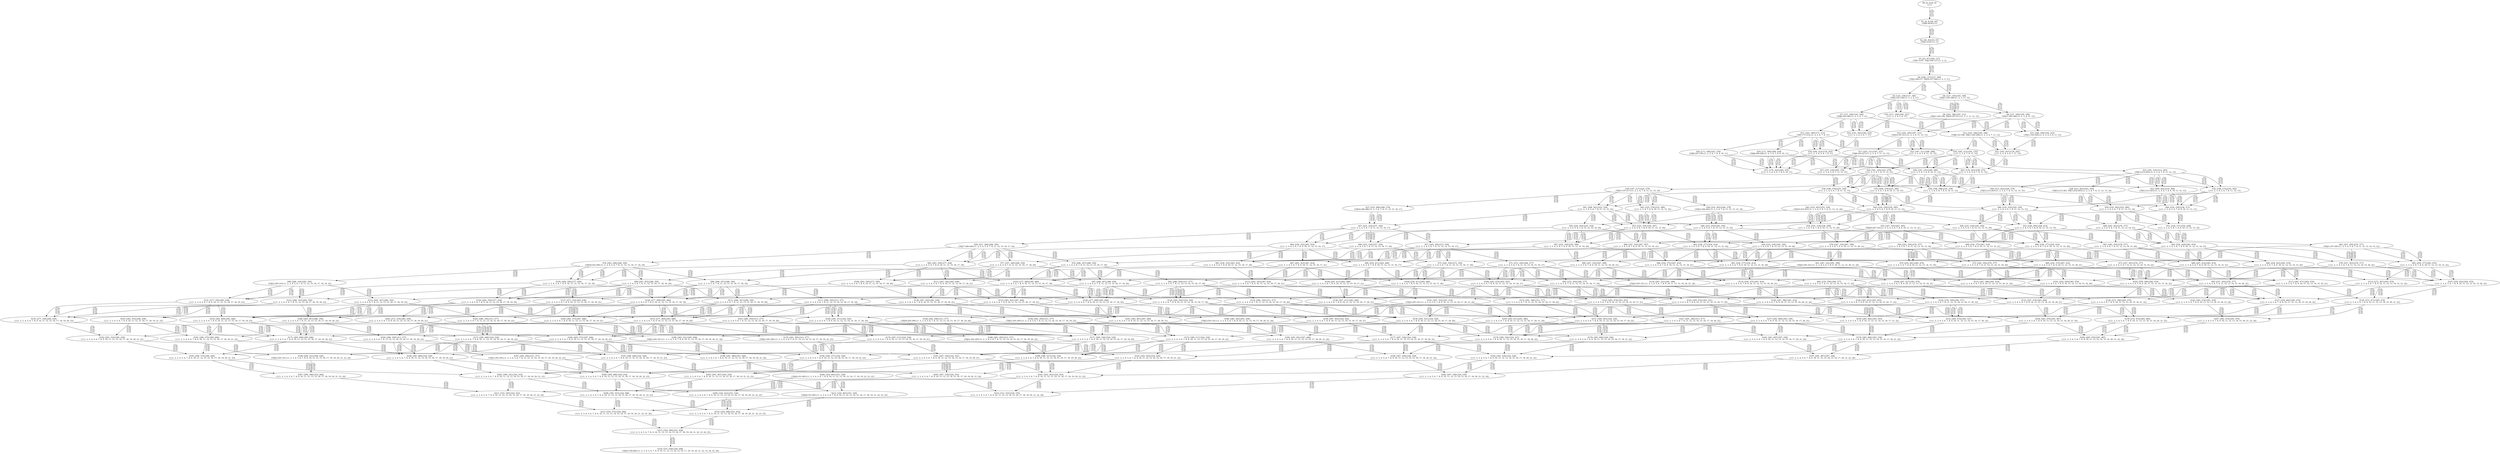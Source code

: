 digraph {
	S0[label="S0: [0, 0] [0, 0] \n{}{}"];
	S1[label="S1: [0, 0] [36, 45] \n{T0J0:36-45}{1}"];
	S2[label="S2: [36, 45] [53, 67] \n{T0J1:53-67}{1, 2}"];
	S3[label="S3: [53, 67] [109, 137] \n{T0J1:53-67, T0J2:109-137}{1, 2, 3}"];
	S4[label="S4: [109, 137] [127, 160] \n{T0J2:109-137, T0J10:127-160}{1, 2, 3, 11}"];
	S5[label="S5: [125, 158] [127, 160] \n{T0J3:125-158}{1, 2, 3, 4, 11}"];
	S6[label="S6: [127, 136] [165, 184] \n{T0J11:165-184}{1, 2, 3, 11, 12}"];
	S7[label="S7: [127, 160] [143, 180] \n{T0J6:143-180}{1, 2, 3, 4, 7, 11}"];
	S8[label="S8: [127, 160] [165, 184] \n{T0J11:165-184}{1, 2, 3, 4, 11, 12}"];
	S9[label="S9: [165, 184] [187, 211] \n{T0J11:165-184, T0J14:187-211}{1, 2, 3, 11, 12, 15}"];
	S10[label="S10: [127, 160] [160, 221] \n{}{1, 2, 3, 4, 5, 6, 11}"];
	S11[label="S11: [143, 180] [171, 212] \n{T0J7:171-212}{1, 2, 3, 4, 7, 8, 11}"];
	S12[label="S12: [143, 180] [165, 184] \n{T0J6:143-180, T0J11:165-184}{1, 2, 3, 4, 7, 11, 12}"];
	S13[label="S13: [165, 205] [187, 211] \n{T0J14:187-211}{1, 2, 3, 4, 11, 12, 15}"];
	S14[label="S14: [143, 183] [160, 223] \n{}{1, 2, 3, 4, 5, 6, 7, 11}"];
	S15[label="S15: [160, 184] [165, 223] \n{T0J11:165-184}{1, 2, 3, 4, 5, 6, 11, 12}"];
	S16[label="S16: [165, 212] [181, 235] \n{}{1, 2, 3, 4, 7, 8, 11, 12}"];
	S17[label="S17: [183, 211] [187, 227] \n{T0J6:183-227}{1, 2, 3, 4, 7, 11, 12, 15}"];
	S18[label="S18: [160, 223] [178, 243] \n{}{1, 2, 3, 4, 5, 6, 7, 8, 11}"];
	S19[label="S19: [171, 180] [209, 228] \n{T0J8:209-228}{1, 2, 3, 4, 7, 8, 9, 10, 11}"];
	S20[label="S20: [171, 180] [247, 276] \n{T0J9:247-276}{1, 2, 3, 4, 7, 8, 9, 10, 11}"];
	S21[label="S21: [165, 207] [178, 243] \n{}{1, 2, 3, 4, 5, 6, 7, 11, 12}"];
	S22[label="S22: [187, 211] [200, 268] \n{}{1, 2, 3, 4, 5, 6, 11, 12, 15}"];
	S23[label="S23: [181, 235] [212, 263] \n{T0J12:212-263}{1, 2, 3, 4, 7, 8, 11, 12, 13}"];
	S24[label="S24: [181, 235] [225, 279] \n{}{1, 2, 3, 4, 7, 8, 11, 12, 15}"];
	S25[label="S25: [178, 243] [198, 275] \n{}{1, 2, 3, 4, 5, 6, 7, 8, 11, 12}"];
	S26[label="S26: [181, 235] [209, 300] \n{}{1, 2, 3, 4, 7, 8, 9, 10, 11, 12}"];
	S27[label="S27: [187, 234] [205, 274] \n{}{1, 2, 3, 4, 5, 6, 7, 11, 12, 15}"];
	S28[label="S28: [212, 263] [252, 293] \n{T0J12:212-263, T0J13:252-293}{1, 2, 3, 4, 7, 8, 11, 12, 13, 14}"];
	S29[label="S29: [212, 263] [228, 279] \n{T0J12:212-263}{1, 2, 3, 4, 7, 8, 11, 12, 13, 15}"];
	S30[label="S30: [197, 217] [225, 279] \n{T0J15:197-217}{1, 2, 3, 4, 7, 8, 11, 12, 15, 16}"];
	S31[label="S31: [178, 243] [209, 319] \n{}{1, 2, 3, 4, 5, 6, 7, 8, 9, 10, 11}"];
	S32[label="S32: [198, 275] [216, 302] \n{}{1, 2, 3, 4, 5, 6, 7, 8, 11, 12, 13}"];
	S33[label="S33: [209, 263] [219, 300] \n{T0J12:212-263}{1, 2, 3, 4, 7, 8, 9, 10, 11, 12, 13}"];
	S34[label="S34: [198, 279] [225, 318] \n{}{1, 2, 3, 4, 5, 6, 7, 8, 11, 12, 15}"];
	S35[label="S35: [209, 279] [225, 300] \n{}{1, 2, 3, 4, 7, 8, 9, 10, 11, 12, 15}"];
	S36[label="S36: [225, 263] [244, 279] \n{T0J12:244-263}{1, 2, 3, 4, 7, 8, 11, 12, 13, 15, 16}"];
	S37[label="S37: [225, 266] [246, 279] \n{T0J16:246-266}{1, 2, 3, 4, 7, 8, 11, 12, 15, 16, 17}"];
	S38[label="S38: [198, 298] [216, 339] \n{}{1, 2, 3, 4, 5, 6, 7, 8, 9, 10, 11, 12}"];
	S39[label="S39: [216, 302] [252, 364] \n{}{1, 2, 3, 4, 5, 6, 7, 8, 11, 12, 13, 14}"];
	S40[label="S40: [216, 318] [245, 350] \n{}{1, 2, 3, 4, 5, 6, 7, 8, 11, 12, 13, 15}"];
	S41[label="S41: [208, 301] [225, 318] \n{}{1, 2, 3, 4, 5, 6, 7, 8, 11, 12, 15, 16}"];
	S42[label="S42: [225, 279] [235, 300] \n{}{1, 2, 3, 4, 7, 8, 9, 10, 11, 12, 15, 16}"];
	S43[label="S43: [210, 303] [225, 318] \n{T0J19:210-303}{1, 2, 3, 4, 5, 6, 7, 8, 11, 12, 15, 20}"];
	S44[label="S44: [216, 339] [236, 371] \n{}{1, 2, 3, 4, 5, 6, 7, 8, 9, 10, 11, 12, 13}"];
	S45[label="S45: [216, 339] [236, 385] \n{}{1, 2, 3, 4, 5, 6, 7, 8, 9, 10, 11, 12, 15}"];
	S46[label="S46: [225, 318] [245, 350] \n{}{1, 2, 3, 4, 5, 6, 7, 8, 11, 12, 13, 15, 16}"];
	S47[label="S47: [225, 318] [257, 350] \n{}{1, 2, 3, 4, 5, 6, 7, 8, 11, 12, 15, 16, 17}"];
	S48[label="S48: [245, 363] [276, 377] \n{}{1, 2, 3, 4, 5, 6, 7, 8, 11, 12, 13, 14, 15}"];
	S49[label="S49: [225, 318] [245, 350] \n{}{1, 2, 3, 4, 5, 6, 7, 8, 11, 12, 13, 15, 20}"];
	S50[label="S50: [220, 303] [225, 318] \n{}{1, 2, 3, 4, 5, 6, 7, 8, 11, 12, 15, 16, 20}"];
	S51[label="S51: [236, 371] [254, 428] \n{}{1, 2, 3, 4, 5, 6, 7, 8, 9, 10, 11, 12, 13, 14}"];
	S52[label="S52: [236, 385] [254, 414] \n{}{1, 2, 3, 4, 5, 6, 7, 8, 9, 10, 11, 12, 13, 15}"];
	S53[label="S53: [225, 318] [236, 397] \n{}{1, 2, 3, 4, 5, 6, 7, 8, 9, 10, 11, 12, 15, 16}"];
	S54[label="S54: [225, 318] [236, 399] \n{}{1, 2, 3, 4, 5, 6, 7, 8, 9, 10, 11, 12, 15, 20}"];
	S55[label="S55: [247, 316] [267, 385] \n{T0J20:267-316}{1, 2, 3, 4, 5, 6, 7, 8, 9, 10, 11, 12, 15, 21}"];
	S56[label="S56: [245, 350] [276, 377] \n{}{1, 2, 3, 4, 5, 6, 7, 8, 11, 12, 13, 14, 15, 16}"];
	S57[label="S57: [245, 350] [272, 350] \n{}{1, 2, 3, 4, 5, 6, 7, 8, 11, 12, 13, 15, 16, 17}"];
	S58[label="S58: [225, 318] [245, 350] \n{}{1, 2, 3, 4, 5, 6, 7, 8, 11, 12, 13, 15, 16, 20}"];
	S59[label="S59: [257, 340] [266, 350] \n{T0J17:266-340}{1, 2, 3, 4, 5, 6, 7, 8, 11, 12, 15, 16, 17, 18}"];
	S60[label="S60: [225, 318] [257, 350] \n{}{1, 2, 3, 4, 5, 6, 7, 8, 11, 12, 15, 16, 17, 20}"];
	S61[label="S61: [245, 350] [276, 377] \n{}{1, 2, 3, 4, 5, 6, 7, 8, 11, 12, 13, 14, 15, 20}"];
	S62[label="S62: [257, 295] [276, 377] \n{T0J21:257-295}{1, 2, 3, 4, 5, 6, 7, 8, 11, 12, 13, 14, 15, 22}"];
	S63[label="S63: [236, 377] [254, 414] \n{}{1, 2, 3, 4, 5, 6, 7, 8, 9, 10, 11, 12, 13, 15, 16}"];
	S64[label="S64: [236, 352] [263, 414] \n{}{1, 2, 3, 4, 5, 6, 7, 8, 9, 10, 11, 12, 15, 16, 17}"];
	S65[label="S65: [254, 428] [283, 474] \n{}{1, 2, 3, 4, 5, 6, 7, 8, 9, 10, 11, 12, 13, 14, 15}"];
	S66[label="S66: [236, 377] [254, 414] \n{}{1, 2, 3, 4, 5, 6, 7, 8, 9, 10, 11, 12, 13, 15, 20}"];
	S67[label="S67: [225, 318] [236, 399] \n{}{1, 2, 3, 4, 5, 6, 7, 8, 9, 10, 11, 12, 15, 16, 20}"];
	S68[label="S68: [254, 375] [267, 414] \n{}{1, 2, 3, 4, 5, 6, 7, 8, 9, 10, 11, 12, 13, 15, 21}"];
	S69[label="S69: [247, 316] [267, 397] \n{}{1, 2, 3, 4, 5, 6, 7, 8, 9, 10, 11, 12, 15, 16, 21}"];
	S70[label="S70: [247, 316] [267, 399] \n{}{1, 2, 3, 4, 5, 6, 7, 8, 9, 10, 11, 12, 15, 20, 21}"];
	S71[label="S71: [272, 350] [294, 377] \n{}{1, 2, 3, 4, 5, 6, 7, 8, 11, 12, 13, 14, 15, 16, 17}"];
	S72[label="S72: [245, 350] [276, 377] \n{}{1, 2, 3, 4, 5, 6, 7, 8, 11, 12, 13, 14, 15, 16, 20}"];
	S73[label="S73: [257, 301] [276, 377] \n{}{1, 2, 3, 4, 5, 6, 7, 8, 11, 12, 13, 14, 15, 16, 22}"];
	S74[label="S74: [266, 347] [286, 350] \n{}{1, 2, 3, 4, 5, 6, 7, 8, 11, 12, 13, 15, 16, 17, 18}"];
	S75[label="S75: [245, 350] [272, 350] \n{}{1, 2, 3, 4, 5, 6, 7, 8, 11, 12, 13, 15, 16, 17, 20}"];
	S76[label="S76: [263, 296] [266, 350] \n{T0J18:263-296}{1, 2, 3, 4, 5, 6, 7, 8, 11, 12, 15, 16, 17, 18, 19}"];
	S77[label="S77: [257, 340] [266, 350] \n{}{1, 2, 3, 4, 5, 6, 7, 8, 11, 12, 15, 16, 17, 18, 20}"];
	S78[label="S78: [257, 303] [276, 377] \n{}{1, 2, 3, 4, 5, 6, 7, 8, 11, 12, 13, 14, 15, 20, 22}"];
	S79[label="S79: [254, 441] [283, 474] \n{}{1, 2, 3, 4, 5, 6, 7, 8, 9, 10, 11, 12, 13, 14, 15, 16}"];
	S80[label="S80: [254, 411] [283, 446] \n{}{1, 2, 3, 4, 5, 6, 7, 8, 9, 10, 11, 12, 13, 15, 16, 17}"];
	S81[label="S81: [236, 377] [254, 414] \n{}{1, 2, 3, 4, 5, 6, 7, 8, 9, 10, 11, 12, 13, 15, 16, 20}"];
	S82[label="S82: [263, 350] [277, 436] \n{}{1, 2, 3, 4, 5, 6, 7, 8, 9, 10, 11, 12, 15, 16, 17, 18}"];
	S83[label="S83: [236, 352] [263, 414] \n{}{1, 2, 3, 4, 5, 6, 7, 8, 9, 10, 11, 12, 15, 16, 17, 20}"];
	S84[label="S84: [254, 443] [283, 474] \n{}{1, 2, 3, 4, 5, 6, 7, 8, 9, 10, 11, 12, 13, 14, 15, 20}"];
	S85[label="S85: [259, 377] [283, 474] \n{}{1, 2, 3, 4, 5, 6, 7, 8, 9, 10, 11, 12, 13, 14, 15, 22}"];
	S86[label="S86: [254, 375] [267, 414] \n{}{1, 2, 3, 4, 5, 6, 7, 8, 9, 10, 11, 12, 13, 15, 16, 21}"];
	S87[label="S87: [263, 352] [267, 414] \n{}{1, 2, 3, 4, 5, 6, 7, 8, 9, 10, 11, 12, 15, 16, 17, 21}"];
	S88[label="S88: [267, 414] [283, 474] \n{}{1, 2, 3, 4, 5, 6, 7, 8, 9, 10, 11, 12, 13, 14, 15, 21}"];
	S89[label="S89: [254, 375] [267, 414] \n{}{1, 2, 3, 4, 5, 6, 7, 8, 9, 10, 11, 12, 13, 15, 20, 21}"];
	S90[label="S90: [247, 316] [267, 399] \n{}{1, 2, 3, 4, 5, 6, 7, 8, 9, 10, 11, 12, 15, 16, 20, 21}"];
	S91[label="S91: [267, 321] [291, 399] \n{T0J23:291-321}{1, 2, 3, 4, 5, 6, 7, 8, 9, 10, 11, 12, 15, 20, 21, 24}"];
	S92[label="S92: [286, 350] [313, 377] \n{}{1, 2, 3, 4, 5, 6, 7, 8, 11, 12, 13, 14, 15, 16, 17, 18}"];
	S93[label="S93: [272, 350] [294, 377] \n{}{1, 2, 3, 4, 5, 6, 7, 8, 11, 12, 13, 14, 15, 16, 17, 20}"];
	S94[label="S94: [276, 350] [294, 377] \n{}{1, 2, 3, 4, 5, 6, 7, 8, 11, 12, 13, 14, 15, 16, 17, 22}"];
	S95[label="S95: [257, 303] [276, 377] \n{}{1, 2, 3, 4, 5, 6, 7, 8, 11, 12, 13, 14, 15, 16, 20, 22}"];
	S96[label="S96: [266, 347] [286, 350] \n{}{1, 2, 3, 4, 5, 6, 7, 8, 11, 12, 13, 15, 16, 17, 18, 19}"];
	S97[label="S97: [266, 347] [286, 350] \n{}{1, 2, 3, 4, 5, 6, 7, 8, 11, 12, 13, 15, 16, 17, 18, 20}"];
	S98[label="S98: [263, 303] [266, 350] \n{}{1, 2, 3, 4, 5, 6, 7, 8, 11, 12, 15, 16, 17, 18, 19, 20}"];
	S99[label="S99: [266, 310] [283, 350] \n{T0J22:283-310}{1, 2, 3, 4, 5, 6, 7, 8, 11, 12, 15, 16, 17, 18, 19, 23}"];
	S100[label="S100: [283, 474] [303, 503] \n{}{1, 2, 3, 4, 5, 6, 7, 8, 9, 10, 11, 12, 13, 14, 15, 16, 17}"];
	S101[label="S101: [254, 459] [283, 474] \n{}{1, 2, 3, 4, 5, 6, 7, 8, 9, 10, 11, 12, 13, 14, 15, 16, 20}"];
	S102[label="S102: [259, 390] [283, 474] \n{}{1, 2, 3, 4, 5, 6, 7, 8, 9, 10, 11, 12, 13, 14, 15, 16, 22}"];
	S103[label="S103: [277, 409] [295, 446] \n{}{1, 2, 3, 4, 5, 6, 7, 8, 9, 10, 11, 12, 13, 15, 16, 17, 18}"];
	S104[label="S104: [254, 411] [283, 446] \n{}{1, 2, 3, 4, 5, 6, 7, 8, 9, 10, 11, 12, 13, 15, 16, 17, 20}"];
	S105[label="S105: [266, 350] [277, 436] \n{}{1, 2, 3, 4, 5, 6, 7, 8, 9, 10, 11, 12, 15, 16, 17, 18, 19}"];
	S106[label="S106: [263, 350] [277, 436] \n{}{1, 2, 3, 4, 5, 6, 7, 8, 9, 10, 11, 12, 15, 16, 17, 18, 20}"];
	S107[label="S107: [259, 452] [283, 474] \n{}{1, 2, 3, 4, 5, 6, 7, 8, 9, 10, 11, 12, 13, 14, 15, 20, 22}"];
	S108[label="S108: [267, 427] [283, 474] \n{}{1, 2, 3, 4, 5, 6, 7, 8, 9, 10, 11, 12, 13, 14, 15, 16, 21}"];
	S109[label="S109: [267, 411] [283, 446] \n{}{1, 2, 3, 4, 5, 6, 7, 8, 9, 10, 11, 12, 13, 15, 16, 17, 21}"];
	S110[label="S110: [254, 375] [267, 414] \n{}{1, 2, 3, 4, 5, 6, 7, 8, 9, 10, 11, 12, 13, 15, 16, 20, 21}"];
	S111[label="S111: [267, 342] [283, 436] \n{}{1, 2, 3, 4, 5, 6, 7, 8, 9, 10, 11, 12, 15, 16, 17, 18, 21}"];
	S112[label="S112: [263, 352] [267, 414] \n{}{1, 2, 3, 4, 5, 6, 7, 8, 9, 10, 11, 12, 15, 16, 17, 20, 21}"];
	S113[label="S113: [267, 471] [283, 474] \n{}{1, 2, 3, 4, 5, 6, 7, 8, 9, 10, 11, 12, 13, 14, 15, 20, 21}"];
	S114[label="S114: [272, 367] [283, 474] \n{}{1, 2, 3, 4, 5, 6, 7, 8, 9, 10, 11, 12, 13, 14, 15, 21, 22}"];
	S115[label="S115: [267, 380] [291, 414] \n{}{1, 2, 3, 4, 5, 6, 7, 8, 9, 10, 11, 12, 13, 15, 20, 21, 24}"];
	S116[label="S116: [267, 321] [291, 399] \n{T0J23:291-321}{1, 2, 3, 4, 5, 6, 7, 8, 9, 10, 11, 12, 15, 16, 20, 21, 24}"];
	S117[label="S117: [286, 350] [313, 377] \n{}{1, 2, 3, 4, 5, 6, 7, 8, 11, 12, 13, 14, 15, 16, 17, 18, 19}"];
	S118[label="S118: [286, 350] [313, 377] \n{}{1, 2, 3, 4, 5, 6, 7, 8, 11, 12, 13, 14, 15, 16, 17, 18, 20}"];
	S119[label="S119: [291, 340] [313, 377] \n{}{1, 2, 3, 4, 5, 6, 7, 8, 11, 12, 13, 14, 15, 16, 17, 18, 22}"];
	S120[label="S120: [276, 350] [294, 377] \n{}{1, 2, 3, 4, 5, 6, 7, 8, 11, 12, 13, 14, 15, 16, 17, 20, 22}"];
	S121[label="S121: [266, 347] [286, 350] \n{}{1, 2, 3, 4, 5, 6, 7, 8, 11, 12, 13, 15, 16, 17, 18, 19, 20}"];
	S122[label="S122: [283, 347] [286, 350] \n{}{1, 2, 3, 4, 5, 6, 7, 8, 11, 12, 13, 15, 16, 17, 18, 19, 23}"];
	S123[label="S123: [266, 310] [283, 350] \n{}{1, 2, 3, 4, 5, 6, 7, 8, 11, 12, 15, 16, 17, 18, 19, 20, 23}"];
	S124[label="S124: [295, 503] [324, 526] \n{}{1, 2, 3, 4, 5, 6, 7, 8, 9, 10, 11, 12, 13, 14, 15, 16, 17, 18}"];
	S125[label="S125: [283, 474] [303, 521] \n{}{1, 2, 3, 4, 5, 6, 7, 8, 9, 10, 11, 12, 13, 14, 15, 16, 17, 20}"];
	S126[label="S126: [283, 452] [303, 503] \n{}{1, 2, 3, 4, 5, 6, 7, 8, 9, 10, 11, 12, 13, 14, 15, 16, 17, 22}"];
	S127[label="S127: [259, 465] [283, 474] \n{}{1, 2, 3, 4, 5, 6, 7, 8, 9, 10, 11, 12, 13, 14, 15, 16, 20, 22}"];
	S128[label="S128: [277, 409] [295, 446] \n{}{1, 2, 3, 4, 5, 6, 7, 8, 9, 10, 11, 12, 13, 15, 16, 17, 18, 19}"];
	S129[label="S129: [277, 409] [295, 446] \n{}{1, 2, 3, 4, 5, 6, 7, 8, 9, 10, 11, 12, 13, 15, 16, 17, 18, 20}"];
	S130[label="S130: [266, 350] [277, 436] \n{}{1, 2, 3, 4, 5, 6, 7, 8, 9, 10, 11, 12, 15, 16, 17, 18, 19, 20}"];
	S131[label="S131: [277, 350] [283, 436] \n{}{1, 2, 3, 4, 5, 6, 7, 8, 9, 10, 11, 12, 15, 16, 17, 18, 19, 23}"];
	S132[label="S132: [283, 474] [303, 503] \n{}{1, 2, 3, 4, 5, 6, 7, 8, 9, 10, 11, 12, 13, 14, 15, 16, 17, 21}"];
	S133[label="S133: [267, 474] [283, 484] \n{}{1, 2, 3, 4, 5, 6, 7, 8, 9, 10, 11, 12, 13, 14, 15, 16, 20, 21}"];
	S134[label="S134: [272, 380] [283, 474] \n{}{1, 2, 3, 4, 5, 6, 7, 8, 9, 10, 11, 12, 13, 14, 15, 16, 21, 22}"];
	S135[label="S135: [283, 401] [297, 446] \n{}{1, 2, 3, 4, 5, 6, 7, 8, 9, 10, 11, 12, 13, 15, 16, 17, 18, 21}"];
	S136[label="S136: [267, 411] [283, 446] \n{}{1, 2, 3, 4, 5, 6, 7, 8, 9, 10, 11, 12, 13, 15, 16, 17, 20, 21}"];
	S137[label="S137: [273, 316] [283, 436] \n{}{1, 2, 3, 4, 5, 6, 7, 8, 9, 10, 11, 12, 15, 16, 17, 18, 19, 21}"];
	S138[label="S138: [267, 342] [283, 436] \n{}{1, 2, 3, 4, 5, 6, 7, 8, 9, 10, 11, 12, 15, 16, 17, 18, 20, 21}"];
	S139[label="S139: [272, 471] [283, 474] \n{}{1, 2, 3, 4, 5, 6, 7, 8, 9, 10, 11, 12, 13, 14, 15, 20, 21, 22}"];
	S140[label="S140: [267, 380] [291, 414] \n{}{1, 2, 3, 4, 5, 6, 7, 8, 9, 10, 11, 12, 13, 15, 16, 20, 21, 24}"];
	S141[label="S141: [267, 352] [291, 414] \n{T0J23:291-321}{1, 2, 3, 4, 5, 6, 7, 8, 9, 10, 11, 12, 15, 16, 17, 20, 21, 24}"];
	S142[label="S142: [283, 474] [291, 476] \n{}{1, 2, 3, 4, 5, 6, 7, 8, 9, 10, 11, 12, 13, 14, 15, 20, 21, 24}"];
	S143[label="S143: [286, 350] [313, 377] \n{}{1, 2, 3, 4, 5, 6, 7, 8, 11, 12, 13, 14, 15, 16, 17, 18, 19, 20}"];
	S144[label="S144: [291, 295] [313, 377] \n{T0J21:291-295}{1, 2, 3, 4, 5, 6, 7, 8, 11, 12, 13, 14, 15, 16, 17, 18, 19, 22}"];
	S145[label="S145: [286, 350] [313, 377] \n{}{1, 2, 3, 4, 5, 6, 7, 8, 11, 12, 13, 14, 15, 16, 17, 18, 19, 23}"];
	S146[label="S146: [292, 296] [313, 377] \n{T0J18:292-296}{1, 2, 3, 4, 5, 6, 7, 8, 11, 12, 13, 14, 15, 16, 17, 18, 19, 20}"];
	S147[label="S147: [291, 340] [313, 377] \n{}{1, 2, 3, 4, 5, 6, 7, 8, 11, 12, 13, 14, 15, 16, 17, 18, 20, 22}"];
	S148[label="S148: [283, 347] [286, 350] \n{}{1, 2, 3, 4, 5, 6, 7, 8, 11, 12, 13, 15, 16, 17, 18, 19, 20, 23}"];
	S149[label="S149: [295, 511] [324, 526] \n{}{1, 2, 3, 4, 5, 6, 7, 8, 9, 10, 11, 12, 13, 14, 15, 16, 17, 18, 19}"];
	S150[label="S150: [295, 521] [324, 526] \n{}{1, 2, 3, 4, 5, 6, 7, 8, 9, 10, 11, 12, 13, 14, 15, 16, 17, 18, 20}"];
	S151[label="S151: [300, 503] [324, 526] \n{}{1, 2, 3, 4, 5, 6, 7, 8, 9, 10, 11, 12, 13, 14, 15, 16, 17, 18, 22}"];
	S152[label="S152: [283, 474] [303, 527] \n{}{1, 2, 3, 4, 5, 6, 7, 8, 9, 10, 11, 12, 13, 14, 15, 16, 17, 20, 22}"];
	S153[label="S153: [277, 409] [295, 446] \n{}{1, 2, 3, 4, 5, 6, 7, 8, 9, 10, 11, 12, 13, 15, 16, 17, 18, 19, 20}"];
	S154[label="S154: [283, 409] [295, 446] \n{}{1, 2, 3, 4, 5, 6, 7, 8, 9, 10, 11, 12, 13, 15, 16, 17, 18, 19, 23}"];
	S155[label="S155: [277, 350] [283, 436] \n{}{1, 2, 3, 4, 5, 6, 7, 8, 9, 10, 11, 12, 15, 16, 17, 18, 19, 20, 23}"];
	S156[label="S156: [297, 503] [324, 526] \n{}{1, 2, 3, 4, 5, 6, 7, 8, 9, 10, 11, 12, 13, 14, 15, 16, 17, 18, 21}"];
	S157[label="S157: [283, 484] [303, 536] \n{}{1, 2, 3, 4, 5, 6, 7, 8, 9, 10, 11, 12, 13, 14, 15, 16, 17, 20, 21}"];
	S158[label="S158: [283, 442] [303, 503] \n{}{1, 2, 3, 4, 5, 6, 7, 8, 9, 10, 11, 12, 13, 14, 15, 16, 17, 21, 22}"];
	S159[label="S159: [272, 474] [283, 484] \n{}{1, 2, 3, 4, 5, 6, 7, 8, 9, 10, 11, 12, 13, 14, 15, 16, 20, 21, 22}"];
	S160[label="S160: [283, 375] [297, 446] \n{}{1, 2, 3, 4, 5, 6, 7, 8, 9, 10, 11, 12, 13, 15, 16, 17, 18, 19, 21}"];
	S161[label="S161: [283, 401] [297, 446] \n{}{1, 2, 3, 4, 5, 6, 7, 8, 9, 10, 11, 12, 13, 15, 16, 17, 18, 20, 21}"];
	S162[label="S162: [273, 316] [283, 436] \n{}{1, 2, 3, 4, 5, 6, 7, 8, 9, 10, 11, 12, 15, 16, 17, 18, 19, 20, 21}"];
	S163[label="S163: [283, 316] [290, 436] \n{}{1, 2, 3, 4, 5, 6, 7, 8, 9, 10, 11, 12, 15, 16, 17, 18, 19, 21, 23}"];
	S164[label="S164: [283, 476] [291, 487] \n{}{1, 2, 3, 4, 5, 6, 7, 8, 9, 10, 11, 12, 13, 14, 15, 16, 20, 21, 24}"];
	S165[label="S165: [283, 411] [291, 446] \n{}{1, 2, 3, 4, 5, 6, 7, 8, 9, 10, 11, 12, 13, 15, 16, 17, 20, 21, 24}"];
	S166[label="S166: [283, 342] [291, 436] \n{T0J23:291-321}{1, 2, 3, 4, 5, 6, 7, 8, 9, 10, 11, 12, 15, 16, 17, 18, 20, 21, 24}"];
	S167[label="S167: [283, 474] [291, 476] \n{}{1, 2, 3, 4, 5, 6, 7, 8, 9, 10, 11, 12, 13, 14, 15, 20, 21, 22, 24}"];
	S168[label="S168: [291, 295] [313, 377] \n{T0J21:291-295}{1, 2, 3, 4, 5, 6, 7, 8, 11, 12, 13, 14, 15, 16, 17, 18, 19, 20, 22}"];
	S169[label="S169: [286, 350] [313, 377] \n{}{1, 2, 3, 4, 5, 6, 7, 8, 11, 12, 13, 14, 15, 16, 17, 18, 19, 20, 23}"];
	S170[label="S170: [291, 295] [313, 377] \n{T0J21:291-295}{1, 2, 3, 4, 5, 6, 7, 8, 11, 12, 13, 14, 15, 16, 17, 18, 19, 22, 23}"];
	S171[label="S171: [295, 526] [324, 529] \n{}{1, 2, 3, 4, 5, 6, 7, 8, 9, 10, 11, 12, 13, 14, 15, 16, 17, 18, 19, 20}"];
	S172[label="S172: [300, 511] [324, 526] \n{}{1, 2, 3, 4, 5, 6, 7, 8, 9, 10, 11, 12, 13, 14, 15, 16, 17, 18, 19, 22}"];
	S173[label="S173: [295, 446] [324, 526] \n{}{1, 2, 3, 4, 5, 6, 7, 8, 9, 10, 11, 12, 13, 14, 15, 16, 17, 18, 19, 23}"];
	S174[label="S174: [300, 526] [324, 527] \n{}{1, 2, 3, 4, 5, 6, 7, 8, 9, 10, 11, 12, 13, 14, 15, 16, 17, 18, 20, 22}"];
	S175[label="S175: [283, 409] [295, 446] \n{}{1, 2, 3, 4, 5, 6, 7, 8, 9, 10, 11, 12, 13, 15, 16, 17, 18, 19, 20, 23}"];
	S176[label="S176: [297, 511] [324, 526] \n{}{1, 2, 3, 4, 5, 6, 7, 8, 9, 10, 11, 12, 13, 14, 15, 16, 17, 18, 19, 21}"];
	S177[label="S177: [297, 536] [324, 536] \n{}{1, 2, 3, 4, 5, 6, 7, 8, 9, 10, 11, 12, 13, 14, 15, 16, 17, 18, 20, 21}"];
	S178[label="S178: [302, 494] [324, 526] \n{}{1, 2, 3, 4, 5, 6, 7, 8, 9, 10, 11, 12, 13, 14, 15, 16, 17, 18, 21, 22}"];
	S179[label="S179: [283, 484] [303, 536] \n{}{1, 2, 3, 4, 5, 6, 7, 8, 9, 10, 11, 12, 13, 14, 15, 16, 17, 20, 21, 22}"];
	S180[label="S180: [283, 375] [297, 446] \n{}{1, 2, 3, 4, 5, 6, 7, 8, 9, 10, 11, 12, 13, 15, 16, 17, 18, 19, 20, 21}"];
	S181[label="S181: [290, 375] [300, 446] \n{}{1, 2, 3, 4, 5, 6, 7, 8, 9, 10, 11, 12, 13, 15, 16, 17, 18, 19, 21, 23}"];
	S182[label="S182: [283, 316] [290, 436] \n{}{1, 2, 3, 4, 5, 6, 7, 8, 9, 10, 11, 12, 15, 16, 17, 18, 19, 20, 21, 23}"];
	S183[label="S183: [291, 487] [307, 538] \n{}{1, 2, 3, 4, 5, 6, 7, 8, 9, 10, 11, 12, 13, 14, 15, 16, 17, 20, 21, 24}"];
	S184[label="S184: [283, 476] [291, 487] \n{}{1, 2, 3, 4, 5, 6, 7, 8, 9, 10, 11, 12, 13, 14, 15, 16, 20, 21, 22, 24}"];
	S185[label="S185: [291, 401] [307, 446] \n{}{1, 2, 3, 4, 5, 6, 7, 8, 9, 10, 11, 12, 13, 15, 16, 17, 18, 20, 21, 24}"];
	S186[label="S186: [283, 321] [291, 436] \n{T0J23:291-321}{1, 2, 3, 4, 5, 6, 7, 8, 9, 10, 11, 12, 15, 16, 17, 18, 19, 20, 21, 24}"];
	S187[label="S187: [291, 295] [313, 377] \n{T0J21:291-295}{1, 2, 3, 4, 5, 6, 7, 8, 11, 12, 13, 14, 15, 16, 17, 18, 19, 20, 22, 23}"];
	S188[label="S188: [300, 527] [324, 534] \n{}{1, 2, 3, 4, 5, 6, 7, 8, 9, 10, 11, 12, 13, 14, 15, 16, 17, 18, 19, 20, 22}"];
	S189[label="S189: [295, 480] [324, 529] \n{}{1, 2, 3, 4, 5, 6, 7, 8, 9, 10, 11, 12, 13, 14, 15, 16, 17, 18, 19, 20, 23}"];
	S190[label="S190: [300, 377] [324, 526] \n{}{1, 2, 3, 4, 5, 6, 7, 8, 9, 10, 11, 12, 13, 14, 15, 16, 17, 18, 19, 22, 23}"];
	S191[label="S191: [297, 536] [324, 552] \n{}{1, 2, 3, 4, 5, 6, 7, 8, 9, 10, 11, 12, 13, 14, 15, 16, 17, 18, 19, 20, 21}"];
	S192[label="S192: [302, 502] [324, 526] \n{}{1, 2, 3, 4, 5, 6, 7, 8, 9, 10, 11, 12, 13, 14, 15, 16, 17, 18, 19, 21, 22}"];
	S193[label="S193: [300, 446] [324, 526] \n{}{1, 2, 3, 4, 5, 6, 7, 8, 9, 10, 11, 12, 13, 14, 15, 16, 17, 18, 19, 21, 23}"];
	S194[label="S194: [302, 536] [324, 536] \n{}{1, 2, 3, 4, 5, 6, 7, 8, 9, 10, 11, 12, 13, 14, 15, 16, 17, 18, 20, 21, 22}"];
	S195[label="S195: [290, 375] [300, 446] \n{}{1, 2, 3, 4, 5, 6, 7, 8, 9, 10, 11, 12, 13, 15, 16, 17, 18, 19, 20, 21, 23}"];
	S196[label="S196: [307, 538] [324, 539] \n{}{1, 2, 3, 4, 5, 6, 7, 8, 9, 10, 11, 12, 13, 14, 15, 16, 17, 18, 20, 21, 24}"];
	S197[label="S197: [291, 487] [307, 538] \n{}{1, 2, 3, 4, 5, 6, 7, 8, 9, 10, 11, 12, 13, 14, 15, 16, 17, 20, 21, 22, 24}"];
	S198[label="S198: [291, 380] [307, 446] \n{}{1, 2, 3, 4, 5, 6, 7, 8, 9, 10, 11, 12, 13, 15, 16, 17, 18, 19, 20, 21, 24}"];
	S199[label="S199: [290, 321] [300, 436] \n{T0J23:291-321}{1, 2, 3, 4, 5, 6, 7, 8, 9, 10, 11, 12, 15, 16, 17, 18, 19, 20, 21, 23, 24}"];
	S200[label="S200: [300, 480] [324, 534] \n{}{1, 2, 3, 4, 5, 6, 7, 8, 9, 10, 11, 12, 13, 14, 15, 16, 17, 18, 19, 20, 22, 23}"];
	S201[label="S201: [302, 543] [324, 553] \n{}{1, 2, 3, 4, 5, 6, 7, 8, 9, 10, 11, 12, 13, 14, 15, 16, 17, 18, 19, 20, 21, 22}"];
	S202[label="S202: [300, 521] [324, 552] \n{}{1, 2, 3, 4, 5, 6, 7, 8, 9, 10, 11, 12, 13, 14, 15, 16, 17, 18, 19, 20, 21, 23}"];
	S203[label="S203: [305, 367] [324, 526] \n{}{1, 2, 3, 4, 5, 6, 7, 8, 9, 10, 11, 12, 13, 14, 15, 16, 17, 18, 19, 21, 22, 23}"];
	S204[label="S204: [324, 405] [351, 526] \n{T0J24:351-405}{1, 2, 3, 4, 5, 6, 7, 8, 9, 10, 11, 12, 13, 14, 15, 16, 17, 18, 19, 22, 23, 25}"];
	S205[label="S205: [307, 539] [324, 552] \n{}{1, 2, 3, 4, 5, 6, 7, 8, 9, 10, 11, 12, 13, 14, 15, 16, 17, 18, 19, 20, 21, 24}"];
	S206[label="S206: [307, 538] [324, 539] \n{}{1, 2, 3, 4, 5, 6, 7, 8, 9, 10, 11, 12, 13, 14, 15, 16, 17, 18, 20, 21, 22, 24}"];
	S207[label="S207: [300, 380] [314, 446] \n{}{1, 2, 3, 4, 5, 6, 7, 8, 9, 10, 11, 12, 13, 15, 16, 17, 18, 19, 20, 21, 23, 24}"];
	S208[label="S208: [305, 553] [324, 568] \n{}{1, 2, 3, 4, 5, 6, 7, 8, 9, 10, 11, 12, 13, 14, 15, 16, 17, 18, 19, 20, 21, 22, 23}"];
	S209[label="S209: [324, 522] [351, 534] \n{}{1, 2, 3, 4, 5, 6, 7, 8, 9, 10, 11, 12, 13, 14, 15, 16, 17, 18, 19, 20, 22, 23, 25}"];
	S210[label="S210: [312, 553] [324, 576] \n{}{1, 2, 3, 4, 5, 6, 7, 8, 9, 10, 11, 12, 13, 14, 15, 16, 17, 18, 19, 20, 21, 22, 24}"];
	S211[label="S211: [314, 530] [324, 552] \n{}{1, 2, 3, 4, 5, 6, 7, 8, 9, 10, 11, 12, 13, 14, 15, 16, 17, 18, 19, 20, 21, 23, 24}"];
	S212[label="S212: [324, 405] [351, 526] \n{T0J24:351-405}{1, 2, 3, 4, 5, 6, 7, 8, 9, 10, 11, 12, 13, 14, 15, 16, 17, 18, 19, 21, 22, 23, 25}"];
	S213[label="S213: [319, 575] [324, 584] \n{}{1, 2, 3, 4, 5, 6, 7, 8, 9, 10, 11, 12, 13, 14, 15, 16, 17, 18, 19, 20, 21, 22, 23, 24}"];
	S214[label="S214: [324, 568] [351, 616] \n{}{1, 2, 3, 4, 5, 6, 7, 8, 9, 10, 11, 12, 13, 14, 15, 16, 17, 18, 19, 20, 21, 22, 23, 25}"];
	S215[label="S215: [324, 599] [351, 639] \n{}{1, 2, 3, 4, 5, 6, 7, 8, 9, 10, 11, 12, 13, 14, 15, 16, 17, 18, 19, 20, 21, 22, 23, 24, 25}"];
	S216[label="S216: [351, 639] [356, 646] \n{T0J25:356-646}{1, 2, 3, 4, 5, 6, 7, 8, 9, 10, 11, 12, 13, 14, 15, 16, 17, 18, 19, 20, 21, 22, 23, 24, 25, 26}"];
	S0 -> S1[label="T0 J0\nDL=900\nES=0\nLS=0\nEF=36\nLF=45",fontsize=8];
	S1 -> S2[label="T0 J1\nDL=900\nES=36\nLS=45\nEF=53\nLF=67",fontsize=8];
	S2 -> S3[label="T0 J2\nDL=900\nES=36\nLS=45\nEF=109\nLF=137",fontsize=8];
	S3 -> S4[label="T0 J10\nDL=900\nES=53\nLS=67\nEF=127\nLF=160",fontsize=8];
	S4 -> S5[label="T0 J3\nDL=900\nES=109\nLS=137\nEF=125\nLF=158",fontsize=8];
	S4 -> S6[label="T0 J11\nDL=900\nES=127\nLS=136\nEF=165\nLF=184",fontsize=8];
	S5 -> S10[label="T0 J4\nDL=900\nES=125\nLS=158\nEF=175\nLF=221",fontsize=8];
	S5 -> S10[label="T0 J5\nDL=900\nES=125\nLS=158\nEF=160\nLF=202",fontsize=8];
	S5 -> S7[label="T0 J6\nDL=900\nES=125\nLS=157\nEF=143\nLF=180",fontsize=8];
	S5 -> S8[label="T0 J11\nDL=900\nES=127\nLS=136\nEF=165\nLF=184",fontsize=8];
	S6 -> S8[label="T0 J3\nDL=900\nES=127\nLS=137\nEF=143\nLF=158",fontsize=8];
	S6 -> S9[label="T0 J14\nDL=900\nES=127\nLS=136\nEF=187\nLF=211",fontsize=8];
	S7 -> S14[label="T0 J4\nDL=900\nES=127\nLS=160\nEF=177\nLF=223",fontsize=8];
	S7 -> S14[label="T0 J5\nDL=900\nES=127\nLS=160\nEF=162\nLF=204",fontsize=8];
	S7 -> S11[label="T0 J7\nDL=900\nES=127\nLS=157\nEF=171\nLF=212",fontsize=8];
	S7 -> S12[label="T0 J11\nDL=900\nES=127\nLS=136\nEF=165\nLF=184",fontsize=8];
	S8 -> S15[label="T0 J4\nDL=900\nES=127\nLS=160\nEF=177\nLF=223",fontsize=8];
	S8 -> S15[label="T0 J5\nDL=900\nES=127\nLS=160\nEF=162\nLF=204",fontsize=8];
	S8 -> S12[label="T0 J6\nDL=900\nES=127\nLS=157\nEF=145\nLF=180",fontsize=8];
	S8 -> S13[label="T0 J14\nDL=900\nES=127\nLS=136\nEF=187\nLF=211",fontsize=8];
	S9 -> S13[label="T0 J3\nDL=900\nES=165\nLS=184\nEF=181\nLF=205",fontsize=8];
	S10 -> S14[label="T0 J6\nDL=900\nES=127\nLS=160\nEF=145\nLF=183",fontsize=8];
	S10 -> S15[label="T0 J11\nDL=900\nES=127\nLS=136\nEF=165\nLF=184",fontsize=8];
	S11 -> S18[label="T0 J4\nDL=900\nES=143\nLS=180\nEF=193\nLF=243",fontsize=8];
	S11 -> S18[label="T0 J5\nDL=900\nES=143\nLS=180\nEF=178\nLF=224",fontsize=8];
	S11 -> S19[label="T0 J8\nDL=900\nES=171\nLS=180\nEF=209\nLF=228",fontsize=8];
	S11 -> S20[label="T0 J9\nDL=900\nES=171\nLS=180\nEF=247\nLF=276",fontsize=8];
	S11 -> S16[label="T0 J11\nDL=900\nES=143\nLS=180\nEF=181\nLF=228",fontsize=8];
	S12 -> S21[label="T0 J4\nDL=900\nES=143\nLS=180\nEF=193\nLF=243",fontsize=8];
	S12 -> S21[label="T0 J5\nDL=900\nES=143\nLS=180\nEF=178\nLF=224",fontsize=8];
	S12 -> S16[label="T0 J7\nDL=900\nES=143\nLS=180\nEF=187\nLF=235",fontsize=8];
	S13 -> S22[label="T0 J4\nDL=900\nES=165\nLS=205\nEF=215\nLF=268",fontsize=8];
	S13 -> S22[label="T0 J5\nDL=900\nES=165\nLS=205\nEF=200\nLF=249",fontsize=8];
	S13 -> S17[label="T0 J6\nDL=900\nES=165\nLS=204\nEF=183\nLF=227",fontsize=8];
	S14 -> S18[label="T0 J7\nDL=900\nES=143\nLS=183\nEF=187\nLF=238",fontsize=8];
	S15 -> S21[label="T0 J6\nDL=900\nES=160\nLS=184\nEF=178\nLF=207",fontsize=8];
	S16 -> S25[label="T0 J4\nDL=900\nES=165\nLS=212\nEF=215\nLF=275",fontsize=8];
	S16 -> S25[label="T0 J5\nDL=900\nES=165\nLS=212\nEF=200\nLF=256",fontsize=8];
	S16 -> S26[label="T0 J8\nDL=900\nES=171\nLS=204\nEF=209\nLF=252",fontsize=8];
	S16 -> S26[label="T0 J9\nDL=900\nES=171\nLS=204\nEF=247\nLF=300",fontsize=8];
	S16 -> S23[label="T0 J12\nDL=900\nES=165\nLS=204\nEF=212\nLF=263",fontsize=8];
	S16 -> S24[label="T0 J14\nDL=900\nES=165\nLS=204\nEF=225\nLF=279",fontsize=8];
	S17 -> S27[label="T0 J4\nDL=900\nES=183\nLS=211\nEF=233\nLF=274",fontsize=8];
	S17 -> S27[label="T0 J5\nDL=900\nES=183\nLS=211\nEF=218\nLF=255",fontsize=8];
	S17 -> S24[label="T0 J7\nDL=900\nES=183\nLS=204\nEF=227\nLF=259",fontsize=8];
	S18 -> S31[label="T0 J8\nDL=900\nES=171\nLS=223\nEF=209\nLF=271",fontsize=8];
	S18 -> S31[label="T0 J9\nDL=900\nES=171\nLS=223\nEF=247\nLF=319",fontsize=8];
	S18 -> S25[label="T0 J11\nDL=900\nES=160\nLS=223\nEF=198\nLF=271",fontsize=8];
	S19 -> S31[label="T0 J4\nDL=900\nES=171\nLS=180\nEF=221\nLF=243",fontsize=8];
	S19 -> S31[label="T0 J5\nDL=900\nES=171\nLS=180\nEF=206\nLF=224",fontsize=8];
	S19 -> S26[label="T0 J11\nDL=900\nES=171\nLS=180\nEF=209\nLF=228",fontsize=8];
	S20 -> S31[label="T0 J4\nDL=900\nES=171\nLS=180\nEF=221\nLF=243",fontsize=8];
	S20 -> S31[label="T0 J5\nDL=900\nES=171\nLS=180\nEF=206\nLF=224",fontsize=8];
	S20 -> S26[label="T0 J11\nDL=900\nES=171\nLS=180\nEF=209\nLF=228",fontsize=8];
	S21 -> S25[label="T0 J7\nDL=900\nES=165\nLS=207\nEF=209\nLF=262",fontsize=8];
	S22 -> S27[label="T0 J6\nDL=900\nES=187\nLS=211\nEF=205\nLF=234",fontsize=8];
	S23 -> S32[label="T0 J4\nDL=900\nES=181\nLS=235\nEF=231\nLF=298",fontsize=8];
	S23 -> S32[label="T0 J5\nDL=900\nES=181\nLS=235\nEF=216\nLF=279",fontsize=8];
	S23 -> S33[label="T0 J8\nDL=900\nES=181\nLS=204\nEF=219\nLF=252",fontsize=8];
	S23 -> S33[label="T0 J9\nDL=900\nES=181\nLS=204\nEF=257\nLF=300",fontsize=8];
	S23 -> S28[label="T0 J13\nDL=900\nES=181\nLS=204\nEF=252\nLF=293",fontsize=8];
	S23 -> S29[label="T0 J14\nDL=900\nES=181\nLS=204\nEF=241\nLF=279",fontsize=8];
	S24 -> S34[label="T0 J4\nDL=900\nES=181\nLS=235\nEF=231\nLF=298",fontsize=8];
	S24 -> S34[label="T0 J5\nDL=900\nES=181\nLS=235\nEF=216\nLF=279",fontsize=8];
	S24 -> S35[label="T0 J8\nDL=900\nES=181\nLS=204\nEF=219\nLF=252",fontsize=8];
	S24 -> S35[label="T0 J9\nDL=900\nES=181\nLS=204\nEF=257\nLF=300",fontsize=8];
	S24 -> S29[label="T0 J12\nDL=900\nES=181\nLS=204\nEF=228\nLF=263",fontsize=8];
	S24 -> S30[label="T0 J15\nDL=900\nES=187\nLS=204\nEF=197\nLF=217",fontsize=8];
	S25 -> S38[label="T0 J8\nDL=900\nES=178\nLS=243\nEF=216\nLF=291",fontsize=8];
	S25 -> S38[label="T0 J9\nDL=900\nES=178\nLS=243\nEF=254\nLF=339",fontsize=8];
	S25 -> S32[label="T0 J12\nDL=900\nES=178\nLS=243\nEF=225\nLF=302",fontsize=8];
	S25 -> S34[label="T0 J14\nDL=900\nES=178\nLS=243\nEF=238\nLF=318",fontsize=8];
	S26 -> S38[label="T0 J4\nDL=900\nES=181\nLS=235\nEF=231\nLF=298",fontsize=8];
	S26 -> S38[label="T0 J5\nDL=900\nES=181\nLS=235\nEF=216\nLF=279",fontsize=8];
	S26 -> S33[label="T0 J12\nDL=900\nES=181\nLS=204\nEF=228\nLF=263",fontsize=8];
	S26 -> S35[label="T0 J14\nDL=900\nES=181\nLS=204\nEF=241\nLF=279",fontsize=8];
	S27 -> S34[label="T0 J7\nDL=900\nES=187\nLS=234\nEF=231\nLF=289",fontsize=8];
	S28 -> S39[label="T0 J4\nDL=900\nES=212\nLS=263\nEF=262\nLF=326",fontsize=8];
	S28 -> S39[label="T0 J5\nDL=900\nES=212\nLS=263\nEF=247\nLF=307",fontsize=8];
	S29 -> S40[label="T0 J4\nDL=900\nES=212\nLS=263\nEF=262\nLF=326",fontsize=8];
	S29 -> S40[label="T0 J5\nDL=900\nES=212\nLS=263\nEF=247\nLF=307",fontsize=8];
	S30 -> S41[label="T0 J4\nDL=900\nES=197\nLS=217\nEF=247\nLF=280",fontsize=8];
	S30 -> S41[label="T0 J5\nDL=900\nES=197\nLS=217\nEF=232\nLF=261",fontsize=8];
	S30 -> S42[label="T0 J8\nDL=900\nES=197\nLS=204\nEF=235\nLF=252",fontsize=8];
	S30 -> S42[label="T0 J9\nDL=900\nES=197\nLS=204\nEF=273\nLF=300",fontsize=8];
	S30 -> S36[label="T0 J12\nDL=900\nES=197\nLS=204\nEF=244\nLF=263",fontsize=8];
	S30 -> S37[label="T0 J16\nDL=900\nES=197\nLS=204\nEF=246\nLF=266",fontsize=8];
	S31 -> S38[label="T0 J11\nDL=900\nES=178\nLS=243\nEF=216\nLF=291",fontsize=8];
	S32 -> S44[label="T0 J8\nDL=900\nES=198\nLS=275\nEF=236\nLF=323",fontsize=8];
	S32 -> S44[label="T0 J9\nDL=900\nES=198\nLS=275\nEF=274\nLF=371",fontsize=8];
	S32 -> S39[label="T0 J13\nDL=900\nES=198\nLS=275\nEF=269\nLF=364",fontsize=8];
	S32 -> S40[label="T0 J14\nDL=900\nES=198\nLS=275\nEF=258\nLF=350",fontsize=8];
	S33 -> S44[label="T0 J4\nDL=900\nES=209\nLS=263\nEF=259\nLF=326",fontsize=8];
	S33 -> S44[label="T0 J5\nDL=900\nES=209\nLS=263\nEF=244\nLF=307",fontsize=8];
	S34 -> S45[label="T0 J8\nDL=900\nES=198\nLS=289\nEF=236\nLF=337",fontsize=8];
	S34 -> S45[label="T0 J9\nDL=900\nES=198\nLS=289\nEF=274\nLF=385",fontsize=8];
	S34 -> S40[label="T0 J12\nDL=900\nES=198\nLS=288\nEF=245\nLF=347",fontsize=8];
	S34 -> S41[label="T0 J15\nDL=900\nES=198\nLS=288\nEF=208\nLF=301",fontsize=8];
	S34 -> S43[label="T0 J19\nDL=900\nES=198\nLS=288\nEF=210\nLF=303",fontsize=8];
	S35 -> S45[label="T0 J4\nDL=900\nES=209\nLS=279\nEF=259\nLF=342",fontsize=8];
	S35 -> S45[label="T0 J5\nDL=900\nES=209\nLS=279\nEF=244\nLF=323",fontsize=8];
	S36 -> S46[label="T0 J4\nDL=900\nES=225\nLS=263\nEF=275\nLF=326",fontsize=8];
	S36 -> S46[label="T0 J5\nDL=900\nES=225\nLS=263\nEF=260\nLF=307",fontsize=8];
	S37 -> S47[label="T0 J4\nDL=900\nES=225\nLS=266\nEF=275\nLF=329",fontsize=8];
	S37 -> S47[label="T0 J5\nDL=900\nES=225\nLS=266\nEF=260\nLF=310",fontsize=8];
	S38 -> S44[label="T0 J12\nDL=900\nES=198\nLS=298\nEF=245\nLF=357",fontsize=8];
	S38 -> S45[label="T0 J14\nDL=900\nES=198\nLS=290\nEF=258\nLF=365",fontsize=8];
	S39 -> S51[label="T0 J8\nDL=900\nES=216\nLS=302\nEF=254\nLF=350",fontsize=8];
	S39 -> S51[label="T0 J9\nDL=900\nES=216\nLS=302\nEF=292\nLF=398",fontsize=8];
	S39 -> S48[label="T0 J14\nDL=900\nES=216\nLS=288\nEF=276\nLF=363",fontsize=8];
	S40 -> S52[label="T0 J8\nDL=900\nES=216\nLS=318\nEF=254\nLF=366",fontsize=8];
	S40 -> S52[label="T0 J9\nDL=900\nES=216\nLS=318\nEF=292\nLF=414",fontsize=8];
	S40 -> S48[label="T0 J13\nDL=900\nES=216\nLS=288\nEF=287\nLF=377",fontsize=8];
	S40 -> S46[label="T0 J15\nDL=900\nES=216\nLS=288\nEF=226\nLF=301",fontsize=8];
	S40 -> S49[label="T0 J19\nDL=900\nES=216\nLS=288\nEF=228\nLF=303",fontsize=8];
	S41 -> S53[label="T0 J8\nDL=900\nES=208\nLS=301\nEF=246\nLF=349",fontsize=8];
	S41 -> S53[label="T0 J9\nDL=900\nES=208\nLS=301\nEF=284\nLF=397",fontsize=8];
	S41 -> S46[label="T0 J12\nDL=900\nES=208\nLS=288\nEF=255\nLF=347",fontsize=8];
	S41 -> S47[label="T0 J16\nDL=900\nES=208\nLS=288\nEF=257\nLF=350",fontsize=8];
	S41 -> S50[label="T0 J19\nDL=900\nES=208\nLS=288\nEF=220\nLF=303",fontsize=8];
	S42 -> S53[label="T0 J4\nDL=900\nES=225\nLS=279\nEF=275\nLF=342",fontsize=8];
	S42 -> S53[label="T0 J5\nDL=900\nES=225\nLS=279\nEF=260\nLF=323",fontsize=8];
	S43 -> S54[label="T0 J8\nDL=900\nES=210\nLS=303\nEF=248\nLF=351",fontsize=8];
	S43 -> S54[label="T0 J9\nDL=900\nES=210\nLS=303\nEF=286\nLF=399",fontsize=8];
	S43 -> S49[label="T0 J12\nDL=900\nES=210\nLS=288\nEF=257\nLF=347",fontsize=8];
	S43 -> S50[label="T0 J15\nDL=900\nES=210\nLS=288\nEF=220\nLF=301",fontsize=8];
	S44 -> S51[label="T0 J13\nDL=900\nES=216\nLS=339\nEF=287\nLF=428",fontsize=8];
	S44 -> S52[label="T0 J14\nDL=900\nES=216\nLS=290\nEF=276\nLF=365",fontsize=8];
	S45 -> S52[label="T0 J12\nDL=900\nES=216\nLS=339\nEF=263\nLF=398",fontsize=8];
	S45 -> S53[label="T0 J15\nDL=900\nES=216\nLS=290\nEF=226\nLF=303",fontsize=8];
	S45 -> S54[label="T0 J19\nDL=900\nES=216\nLS=290\nEF=228\nLF=305",fontsize=8];
	S45 -> S55[label="T0 J20\nDL=900\nES=247\nLS=290\nEF=267\nLF=316",fontsize=8];
	S46 -> S63[label="T0 J8\nDL=900\nES=225\nLS=318\nEF=263\nLF=366",fontsize=8];
	S46 -> S63[label="T0 J9\nDL=900\nES=225\nLS=318\nEF=301\nLF=414",fontsize=8];
	S46 -> S56[label="T0 J13\nDL=900\nES=225\nLS=288\nEF=296\nLF=377",fontsize=8];
	S46 -> S57[label="T0 J16\nDL=900\nES=225\nLS=288\nEF=274\nLF=350",fontsize=8];
	S46 -> S58[label="T0 J19\nDL=900\nES=225\nLS=288\nEF=237\nLF=303",fontsize=8];
	S47 -> S64[label="T0 J8\nDL=900\nES=225\nLS=318\nEF=263\nLF=366",fontsize=8];
	S47 -> S64[label="T0 J9\nDL=900\nES=225\nLS=318\nEF=301\nLF=414",fontsize=8];
	S47 -> S57[label="T0 J12\nDL=900\nES=225\nLS=288\nEF=272\nLF=347",fontsize=8];
	S47 -> S59[label="T0 J17\nDL=900\nES=225\nLS=288\nEF=266\nLF=340",fontsize=8];
	S47 -> S60[label="T0 J19\nDL=900\nES=225\nLS=288\nEF=237\nLF=303",fontsize=8];
	S48 -> S65[label="T0 J8\nDL=900\nES=245\nLS=363\nEF=283\nLF=411",fontsize=8];
	S48 -> S65[label="T0 J9\nDL=900\nES=245\nLS=363\nEF=321\nLF=459",fontsize=8];
	S48 -> S56[label="T0 J15\nDL=900\nES=245\nLS=288\nEF=255\nLF=301",fontsize=8];
	S48 -> S61[label="T0 J19\nDL=900\nES=245\nLS=288\nEF=257\nLF=303",fontsize=8];
	S48 -> S62[label="T0 J21\nDL=900\nES=252\nLS=288\nEF=257\nLF=295",fontsize=8];
	S49 -> S66[label="T0 J8\nDL=900\nES=225\nLS=318\nEF=263\nLF=366",fontsize=8];
	S49 -> S66[label="T0 J9\nDL=900\nES=225\nLS=318\nEF=301\nLF=414",fontsize=8];
	S49 -> S61[label="T0 J13\nDL=900\nES=225\nLS=288\nEF=296\nLF=377",fontsize=8];
	S49 -> S58[label="T0 J15\nDL=900\nES=225\nLS=288\nEF=235\nLF=301",fontsize=8];
	S50 -> S67[label="T0 J8\nDL=900\nES=220\nLS=303\nEF=258\nLF=351",fontsize=8];
	S50 -> S67[label="T0 J9\nDL=900\nES=220\nLS=303\nEF=296\nLF=399",fontsize=8];
	S50 -> S58[label="T0 J12\nDL=900\nES=220\nLS=288\nEF=267\nLF=347",fontsize=8];
	S50 -> S60[label="T0 J16\nDL=900\nES=220\nLS=288\nEF=269\nLF=350",fontsize=8];
	S51 -> S65[label="T0 J14\nDL=900\nES=236\nLS=371\nEF=296\nLF=446",fontsize=8];
	S52 -> S65[label="T0 J13\nDL=900\nES=236\nLS=385\nEF=307\nLF=474",fontsize=8];
	S52 -> S63[label="T0 J15\nDL=900\nES=236\nLS=290\nEF=246\nLF=303",fontsize=8];
	S52 -> S66[label="T0 J19\nDL=900\nES=236\nLS=290\nEF=248\nLF=305",fontsize=8];
	S52 -> S68[label="T0 J20\nDL=900\nES=247\nLS=290\nEF=267\nLF=316",fontsize=8];
	S53 -> S63[label="T0 J12\nDL=900\nES=225\nLS=318\nEF=272\nLF=377",fontsize=8];
	S53 -> S64[label="T0 J16\nDL=900\nES=225\nLS=290\nEF=274\nLF=352",fontsize=8];
	S53 -> S67[label="T0 J19\nDL=900\nES=225\nLS=290\nEF=237\nLF=305",fontsize=8];
	S53 -> S69[label="T0 J20\nDL=900\nES=247\nLS=290\nEF=267\nLF=316",fontsize=8];
	S54 -> S66[label="T0 J12\nDL=900\nES=225\nLS=318\nEF=272\nLF=377",fontsize=8];
	S54 -> S67[label="T0 J15\nDL=900\nES=225\nLS=290\nEF=235\nLF=303",fontsize=8];
	S54 -> S70[label="T0 J20\nDL=900\nES=247\nLS=290\nEF=267\nLF=316",fontsize=8];
	S55 -> S68[label="T0 J12\nDL=900\nES=247\nLS=316\nEF=294\nLF=375",fontsize=8];
	S55 -> S69[label="T0 J15\nDL=900\nES=247\nLS=290\nEF=257\nLF=303",fontsize=8];
	S55 -> S70[label="T0 J19\nDL=900\nES=247\nLS=290\nEF=259\nLF=305",fontsize=8];
	S56 -> S79[label="T0 J8\nDL=900\nES=245\nLS=350\nEF=283\nLF=398",fontsize=8];
	S56 -> S79[label="T0 J9\nDL=900\nES=245\nLS=350\nEF=321\nLF=446",fontsize=8];
	S56 -> S71[label="T0 J16\nDL=900\nES=245\nLS=288\nEF=294\nLF=350",fontsize=8];
	S56 -> S72[label="T0 J19\nDL=900\nES=245\nLS=288\nEF=257\nLF=303",fontsize=8];
	S56 -> S73[label="T0 J21\nDL=900\nES=252\nLS=288\nEF=257\nLF=295",fontsize=8];
	S57 -> S80[label="T0 J8\nDL=900\nES=245\nLS=350\nEF=283\nLF=398",fontsize=8];
	S57 -> S80[label="T0 J9\nDL=900\nES=245\nLS=350\nEF=321\nLF=446",fontsize=8];
	S57 -> S71[label="T0 J13\nDL=900\nES=245\nLS=288\nEF=316\nLF=377",fontsize=8];
	S57 -> S74[label="T0 J17\nDL=900\nES=245\nLS=288\nEF=286\nLF=340",fontsize=8];
	S57 -> S75[label="T0 J19\nDL=900\nES=245\nLS=288\nEF=257\nLF=303",fontsize=8];
	S58 -> S81[label="T0 J8\nDL=900\nES=225\nLS=318\nEF=263\nLF=366",fontsize=8];
	S58 -> S81[label="T0 J9\nDL=900\nES=225\nLS=318\nEF=301\nLF=414",fontsize=8];
	S58 -> S72[label="T0 J13\nDL=900\nES=225\nLS=288\nEF=296\nLF=377",fontsize=8];
	S58 -> S75[label="T0 J16\nDL=900\nES=225\nLS=288\nEF=274\nLF=350",fontsize=8];
	S59 -> S82[label="T0 J8\nDL=900\nES=257\nLS=340\nEF=295\nLF=388",fontsize=8];
	S59 -> S82[label="T0 J9\nDL=900\nES=257\nLS=340\nEF=333\nLF=436",fontsize=8];
	S59 -> S74[label="T0 J12\nDL=900\nES=257\nLS=288\nEF=304\nLF=347",fontsize=8];
	S59 -> S76[label="T0 J18\nDL=900\nES=257\nLS=288\nEF=263\nLF=296",fontsize=8];
	S59 -> S77[label="T0 J19\nDL=900\nES=257\nLS=288\nEF=269\nLF=303",fontsize=8];
	S60 -> S83[label="T0 J8\nDL=900\nES=225\nLS=318\nEF=263\nLF=366",fontsize=8];
	S60 -> S83[label="T0 J9\nDL=900\nES=225\nLS=318\nEF=301\nLF=414",fontsize=8];
	S60 -> S75[label="T0 J12\nDL=900\nES=225\nLS=288\nEF=272\nLF=347",fontsize=8];
	S60 -> S77[label="T0 J17\nDL=900\nES=225\nLS=288\nEF=266\nLF=340",fontsize=8];
	S61 -> S84[label="T0 J8\nDL=900\nES=245\nLS=350\nEF=283\nLF=398",fontsize=8];
	S61 -> S84[label="T0 J9\nDL=900\nES=245\nLS=350\nEF=321\nLF=446",fontsize=8];
	S61 -> S72[label="T0 J15\nDL=900\nES=245\nLS=288\nEF=255\nLF=301",fontsize=8];
	S61 -> S78[label="T0 J21\nDL=900\nES=252\nLS=288\nEF=257\nLF=295",fontsize=8];
	S62 -> S85[label="T0 J8\nDL=900\nES=257\nLS=295\nEF=295\nLF=343",fontsize=8];
	S62 -> S85[label="T0 J9\nDL=900\nES=257\nLS=295\nEF=333\nLF=391",fontsize=8];
	S62 -> S73[label="T0 J15\nDL=900\nES=257\nLS=288\nEF=267\nLF=301",fontsize=8];
	S62 -> S78[label="T0 J19\nDL=900\nES=257\nLS=288\nEF=269\nLF=303",fontsize=8];
	S63 -> S79[label="T0 J13\nDL=900\nES=236\nLS=377\nEF=307\nLF=466",fontsize=8];
	S63 -> S80[label="T0 J16\nDL=900\nES=236\nLS=290\nEF=285\nLF=352",fontsize=8];
	S63 -> S81[label="T0 J19\nDL=900\nES=236\nLS=290\nEF=248\nLF=305",fontsize=8];
	S63 -> S86[label="T0 J20\nDL=900\nES=247\nLS=290\nEF=267\nLF=316",fontsize=8];
	S64 -> S80[label="T0 J12\nDL=900\nES=236\nLS=352\nEF=283\nLF=411",fontsize=8];
	S64 -> S82[label="T0 J17\nDL=900\nES=236\nLS=290\nEF=277\nLF=342",fontsize=8];
	S64 -> S83[label="T0 J19\nDL=900\nES=236\nLS=290\nEF=248\nLF=305",fontsize=8];
	S64 -> S87[label="T0 J20\nDL=900\nES=247\nLS=290\nEF=267\nLF=316",fontsize=8];
	S65 -> S79[label="T0 J15\nDL=900\nES=254\nLS=428\nEF=264\nLF=441",fontsize=8];
	S65 -> S84[label="T0 J19\nDL=900\nES=254\nLS=428\nEF=266\nLF=443",fontsize=8];
	S65 -> S88[label="T0 J20\nDL=900\nES=254\nLS=341\nEF=274\nLF=367",fontsize=8];
	S65 -> S85[label="T0 J21\nDL=900\nES=254\nLS=341\nEF=259\nLF=348",fontsize=8];
	S66 -> S84[label="T0 J13\nDL=900\nES=236\nLS=377\nEF=307\nLF=466",fontsize=8];
	S66 -> S81[label="T0 J15\nDL=900\nES=236\nLS=290\nEF=246\nLF=303",fontsize=8];
	S66 -> S89[label="T0 J20\nDL=900\nES=247\nLS=290\nEF=267\nLF=316",fontsize=8];
	S67 -> S81[label="T0 J12\nDL=900\nES=225\nLS=318\nEF=272\nLF=377",fontsize=8];
	S67 -> S83[label="T0 J16\nDL=900\nES=225\nLS=290\nEF=274\nLF=352",fontsize=8];
	S67 -> S90[label="T0 J20\nDL=900\nES=247\nLS=290\nEF=267\nLF=316",fontsize=8];
	S68 -> S88[label="T0 J13\nDL=900\nES=254\nLS=375\nEF=325\nLF=464",fontsize=8];
	S68 -> S86[label="T0 J15\nDL=900\nES=254\nLS=290\nEF=264\nLF=303",fontsize=8];
	S68 -> S89[label="T0 J19\nDL=900\nES=254\nLS=290\nEF=266\nLF=305",fontsize=8];
	S69 -> S86[label="T0 J12\nDL=900\nES=247\nLS=316\nEF=294\nLF=375",fontsize=8];
	S69 -> S87[label="T0 J16\nDL=900\nES=247\nLS=290\nEF=296\nLF=352",fontsize=8];
	S69 -> S90[label="T0 J19\nDL=900\nES=247\nLS=290\nEF=259\nLF=305",fontsize=8];
	S70 -> S89[label="T0 J12\nDL=900\nES=247\nLS=316\nEF=294\nLF=375",fontsize=8];
	S70 -> S90[label="T0 J15\nDL=900\nES=247\nLS=290\nEF=257\nLF=303",fontsize=8];
	S70 -> S91[label="T0 J23\nDL=900\nES=267\nLS=290\nEF=291\nLF=321",fontsize=8];
	S71 -> S100[label="T0 J8\nDL=900\nES=272\nLS=350\nEF=310\nLF=398",fontsize=8];
	S71 -> S100[label="T0 J9\nDL=900\nES=272\nLS=350\nEF=348\nLF=446",fontsize=8];
	S71 -> S92[label="T0 J17\nDL=900\nES=272\nLS=288\nEF=313\nLF=340",fontsize=8];
	S71 -> S93[label="T0 J19\nDL=900\nES=272\nLS=288\nEF=284\nLF=303",fontsize=8];
	S71 -> S94[label="T0 J21\nDL=900\nES=272\nLS=288\nEF=277\nLF=295",fontsize=8];
	S72 -> S101[label="T0 J8\nDL=900\nES=245\nLS=350\nEF=283\nLF=398",fontsize=8];
	S72 -> S101[label="T0 J9\nDL=900\nES=245\nLS=350\nEF=321\nLF=446",fontsize=8];
	S72 -> S93[label="T0 J16\nDL=900\nES=245\nLS=288\nEF=294\nLF=350",fontsize=8];
	S72 -> S95[label="T0 J21\nDL=900\nES=252\nLS=288\nEF=257\nLF=295",fontsize=8];
	S73 -> S102[label="T0 J8\nDL=900\nES=257\nLS=301\nEF=295\nLF=349",fontsize=8];
	S73 -> S102[label="T0 J9\nDL=900\nES=257\nLS=301\nEF=333\nLF=397",fontsize=8];
	S73 -> S94[label="T0 J16\nDL=900\nES=257\nLS=288\nEF=306\nLF=350",fontsize=8];
	S73 -> S95[label="T0 J19\nDL=900\nES=257\nLS=288\nEF=269\nLF=303",fontsize=8];
	S74 -> S103[label="T0 J8\nDL=900\nES=266\nLS=347\nEF=304\nLF=395",fontsize=8];
	S74 -> S103[label="T0 J9\nDL=900\nES=266\nLS=347\nEF=342\nLF=443",fontsize=8];
	S74 -> S92[label="T0 J13\nDL=900\nES=266\nLS=288\nEF=337\nLF=377",fontsize=8];
	S74 -> S96[label="T0 J18\nDL=900\nES=266\nLS=288\nEF=272\nLF=296",fontsize=8];
	S74 -> S97[label="T0 J19\nDL=900\nES=266\nLS=288\nEF=278\nLF=303",fontsize=8];
	S75 -> S104[label="T0 J8\nDL=900\nES=245\nLS=350\nEF=283\nLF=398",fontsize=8];
	S75 -> S104[label="T0 J9\nDL=900\nES=245\nLS=350\nEF=321\nLF=446",fontsize=8];
	S75 -> S93[label="T0 J13\nDL=900\nES=245\nLS=288\nEF=316\nLF=377",fontsize=8];
	S75 -> S97[label="T0 J17\nDL=900\nES=245\nLS=288\nEF=286\nLF=340",fontsize=8];
	S76 -> S105[label="T0 J8\nDL=900\nES=263\nLS=296\nEF=301\nLF=344",fontsize=8];
	S76 -> S105[label="T0 J9\nDL=900\nES=263\nLS=296\nEF=339\nLF=392",fontsize=8];
	S76 -> S96[label="T0 J12\nDL=900\nES=263\nLS=288\nEF=310\nLF=347",fontsize=8];
	S76 -> S98[label="T0 J19\nDL=900\nES=263\nLS=288\nEF=275\nLF=303",fontsize=8];
	S76 -> S99[label="T0 J22\nDL=900\nES=266\nLS=288\nEF=283\nLF=310",fontsize=8];
	S77 -> S106[label="T0 J8\nDL=900\nES=257\nLS=340\nEF=295\nLF=388",fontsize=8];
	S77 -> S106[label="T0 J9\nDL=900\nES=257\nLS=340\nEF=333\nLF=436",fontsize=8];
	S77 -> S97[label="T0 J12\nDL=900\nES=257\nLS=288\nEF=304\nLF=347",fontsize=8];
	S77 -> S98[label="T0 J18\nDL=900\nES=257\nLS=288\nEF=263\nLF=296",fontsize=8];
	S78 -> S107[label="T0 J8\nDL=900\nES=257\nLS=303\nEF=295\nLF=351",fontsize=8];
	S78 -> S107[label="T0 J9\nDL=900\nES=257\nLS=303\nEF=333\nLF=399",fontsize=8];
	S78 -> S95[label="T0 J15\nDL=900\nES=257\nLS=288\nEF=267\nLF=301",fontsize=8];
	S79 -> S100[label="T0 J16\nDL=900\nES=254\nLS=441\nEF=303\nLF=503",fontsize=8];
	S79 -> S101[label="T0 J19\nDL=900\nES=254\nLS=441\nEF=266\nLF=456",fontsize=8];
	S79 -> S108[label="T0 J20\nDL=900\nES=254\nLS=341\nEF=274\nLF=367",fontsize=8];
	S79 -> S102[label="T0 J21\nDL=900\nES=254\nLS=341\nEF=259\nLF=348",fontsize=8];
	S80 -> S100[label="T0 J13\nDL=900\nES=254\nLS=411\nEF=325\nLF=500",fontsize=8];
	S80 -> S103[label="T0 J17\nDL=900\nES=254\nLS=290\nEF=295\nLF=342",fontsize=8];
	S80 -> S104[label="T0 J19\nDL=900\nES=254\nLS=290\nEF=266\nLF=305",fontsize=8];
	S80 -> S109[label="T0 J20\nDL=900\nES=254\nLS=290\nEF=274\nLF=316",fontsize=8];
	S81 -> S101[label="T0 J13\nDL=900\nES=236\nLS=377\nEF=307\nLF=466",fontsize=8];
	S81 -> S104[label="T0 J16\nDL=900\nES=236\nLS=290\nEF=285\nLF=352",fontsize=8];
	S81 -> S110[label="T0 J20\nDL=900\nES=247\nLS=290\nEF=267\nLF=316",fontsize=8];
	S82 -> S103[label="T0 J12\nDL=900\nES=263\nLS=350\nEF=310\nLF=409",fontsize=8];
	S82 -> S105[label="T0 J18\nDL=900\nES=263\nLS=290\nEF=269\nLF=298",fontsize=8];
	S82 -> S106[label="T0 J19\nDL=900\nES=263\nLS=290\nEF=275\nLF=305",fontsize=8];
	S82 -> S111[label="T0 J20\nDL=900\nES=263\nLS=290\nEF=283\nLF=316",fontsize=8];
	S83 -> S104[label="T0 J12\nDL=900\nES=236\nLS=352\nEF=283\nLF=411",fontsize=8];
	S83 -> S106[label="T0 J17\nDL=900\nES=236\nLS=290\nEF=277\nLF=342",fontsize=8];
	S83 -> S112[label="T0 J20\nDL=900\nES=247\nLS=290\nEF=267\nLF=316",fontsize=8];
	S84 -> S101[label="T0 J15\nDL=900\nES=254\nLS=446\nEF=264\nLF=459",fontsize=8];
	S84 -> S113[label="T0 J20\nDL=900\nES=254\nLS=445\nEF=274\nLF=471",fontsize=8];
	S84 -> S107[label="T0 J21\nDL=900\nES=254\nLS=445\nEF=259\nLF=452",fontsize=8];
	S85 -> S102[label="T0 J15\nDL=900\nES=259\nLS=377\nEF=269\nLF=390",fontsize=8];
	S85 -> S107[label="T0 J19\nDL=900\nES=259\nLS=377\nEF=271\nLF=392",fontsize=8];
	S85 -> S114[label="T0 J20\nDL=900\nES=259\nLS=341\nEF=279\nLF=367",fontsize=8];
	S86 -> S108[label="T0 J13\nDL=900\nES=254\nLS=375\nEF=325\nLF=464",fontsize=8];
	S86 -> S109[label="T0 J16\nDL=900\nES=254\nLS=290\nEF=303\nLF=352",fontsize=8];
	S86 -> S110[label="T0 J19\nDL=900\nES=254\nLS=290\nEF=266\nLF=305",fontsize=8];
	S87 -> S109[label="T0 J12\nDL=900\nES=263\nLS=352\nEF=310\nLF=411",fontsize=8];
	S87 -> S111[label="T0 J17\nDL=900\nES=263\nLS=290\nEF=304\nLF=342",fontsize=8];
	S87 -> S112[label="T0 J19\nDL=900\nES=263\nLS=290\nEF=275\nLF=305",fontsize=8];
	S88 -> S108[label="T0 J15\nDL=900\nES=267\nLS=414\nEF=277\nLF=427",fontsize=8];
	S88 -> S113[label="T0 J19\nDL=900\nES=267\nLS=414\nEF=279\nLF=429",fontsize=8];
	S88 -> S114[label="T0 J21\nDL=900\nES=267\nLS=341\nEF=272\nLF=348",fontsize=8];
	S89 -> S113[label="T0 J13\nDL=900\nES=254\nLS=375\nEF=325\nLF=464",fontsize=8];
	S89 -> S110[label="T0 J15\nDL=900\nES=254\nLS=290\nEF=264\nLF=303",fontsize=8];
	S89 -> S115[label="T0 J23\nDL=900\nES=267\nLS=290\nEF=291\nLF=321",fontsize=8];
	S90 -> S110[label="T0 J12\nDL=900\nES=247\nLS=316\nEF=294\nLF=375",fontsize=8];
	S90 -> S112[label="T0 J16\nDL=900\nES=247\nLS=290\nEF=296\nLF=352",fontsize=8];
	S90 -> S116[label="T0 J23\nDL=900\nES=267\nLS=290\nEF=291\nLF=321",fontsize=8];
	S91 -> S115[label="T0 J12\nDL=900\nES=267\nLS=321\nEF=314\nLF=380",fontsize=8];
	S91 -> S116[label="T0 J15\nDL=900\nES=267\nLS=290\nEF=277\nLF=303",fontsize=8];
	S92 -> S124[label="T0 J8\nDL=900\nES=286\nLS=350\nEF=324\nLF=398",fontsize=8];
	S92 -> S124[label="T0 J9\nDL=900\nES=286\nLS=350\nEF=362\nLF=446",fontsize=8];
	S92 -> S117[label="T0 J18\nDL=900\nES=286\nLS=288\nEF=292\nLF=296",fontsize=8];
	S92 -> S118[label="T0 J19\nDL=900\nES=286\nLS=288\nEF=298\nLF=303",fontsize=8];
	S92 -> S119[label="T0 J21\nDL=900\nES=286\nLS=288\nEF=291\nLF=295",fontsize=8];
	S93 -> S125[label="T0 J8\nDL=900\nES=272\nLS=350\nEF=310\nLF=398",fontsize=8];
	S93 -> S125[label="T0 J9\nDL=900\nES=272\nLS=350\nEF=348\nLF=446",fontsize=8];
	S93 -> S118[label="T0 J17\nDL=900\nES=272\nLS=288\nEF=313\nLF=340",fontsize=8];
	S93 -> S120[label="T0 J21\nDL=900\nES=272\nLS=288\nEF=277\nLF=295",fontsize=8];
	S94 -> S126[label="T0 J8\nDL=900\nES=276\nLS=350\nEF=314\nLF=398",fontsize=8];
	S94 -> S126[label="T0 J9\nDL=900\nES=276\nLS=350\nEF=352\nLF=446",fontsize=8];
	S94 -> S119[label="T0 J17\nDL=900\nES=276\nLS=288\nEF=317\nLF=340",fontsize=8];
	S94 -> S120[label="T0 J19\nDL=900\nES=276\nLS=288\nEF=288\nLF=303",fontsize=8];
	S95 -> S127[label="T0 J8\nDL=900\nES=257\nLS=303\nEF=295\nLF=351",fontsize=8];
	S95 -> S127[label="T0 J9\nDL=900\nES=257\nLS=303\nEF=333\nLF=399",fontsize=8];
	S95 -> S120[label="T0 J16\nDL=900\nES=257\nLS=288\nEF=306\nLF=350",fontsize=8];
	S96 -> S128[label="T0 J8\nDL=900\nES=266\nLS=347\nEF=304\nLF=395",fontsize=8];
	S96 -> S128[label="T0 J9\nDL=900\nES=266\nLS=347\nEF=342\nLF=443",fontsize=8];
	S96 -> S117[label="T0 J13\nDL=900\nES=266\nLS=288\nEF=337\nLF=377",fontsize=8];
	S96 -> S121[label="T0 J19\nDL=900\nES=266\nLS=288\nEF=278\nLF=303",fontsize=8];
	S96 -> S122[label="T0 J22\nDL=900\nES=266\nLS=288\nEF=283\nLF=310",fontsize=8];
	S97 -> S129[label="T0 J8\nDL=900\nES=266\nLS=347\nEF=304\nLF=395",fontsize=8];
	S97 -> S129[label="T0 J9\nDL=900\nES=266\nLS=347\nEF=342\nLF=443",fontsize=8];
	S97 -> S118[label="T0 J13\nDL=900\nES=266\nLS=288\nEF=337\nLF=377",fontsize=8];
	S97 -> S121[label="T0 J18\nDL=900\nES=266\nLS=288\nEF=272\nLF=296",fontsize=8];
	S98 -> S130[label="T0 J8\nDL=900\nES=263\nLS=303\nEF=301\nLF=351",fontsize=8];
	S98 -> S130[label="T0 J9\nDL=900\nES=263\nLS=303\nEF=339\nLF=399",fontsize=8];
	S98 -> S121[label="T0 J12\nDL=900\nES=263\nLS=288\nEF=310\nLF=347",fontsize=8];
	S98 -> S123[label="T0 J22\nDL=900\nES=266\nLS=288\nEF=283\nLF=310",fontsize=8];
	S99 -> S131[label="T0 J8\nDL=900\nES=266\nLS=310\nEF=304\nLF=358",fontsize=8];
	S99 -> S131[label="T0 J9\nDL=900\nES=266\nLS=310\nEF=342\nLF=406",fontsize=8];
	S99 -> S122[label="T0 J12\nDL=900\nES=266\nLS=288\nEF=313\nLF=347",fontsize=8];
	S99 -> S123[label="T0 J19\nDL=900\nES=266\nLS=288\nEF=278\nLF=303",fontsize=8];
	S100 -> S124[label="T0 J17\nDL=900\nES=283\nLS=474\nEF=324\nLF=526",fontsize=8];
	S100 -> S125[label="T0 J19\nDL=900\nES=283\nLS=445\nEF=295\nLF=460",fontsize=8];
	S100 -> S132[label="T0 J20\nDL=900\nES=283\nLS=341\nEF=303\nLF=367",fontsize=8];
	S100 -> S126[label="T0 J21\nDL=900\nES=283\nLS=341\nEF=288\nLF=348",fontsize=8];
	S101 -> S125[label="T0 J16\nDL=900\nES=254\nLS=459\nEF=303\nLF=521",fontsize=8];
	S101 -> S133[label="T0 J20\nDL=900\nES=254\nLS=445\nEF=274\nLF=471",fontsize=8];
	S101 -> S127[label="T0 J21\nDL=900\nES=254\nLS=445\nEF=259\nLF=452",fontsize=8];
	S102 -> S126[label="T0 J16\nDL=900\nES=259\nLS=390\nEF=308\nLF=452",fontsize=8];
	S102 -> S127[label="T0 J19\nDL=900\nES=259\nLS=390\nEF=271\nLF=405",fontsize=8];
	S102 -> S134[label="T0 J20\nDL=900\nES=259\nLS=341\nEF=279\nLF=367",fontsize=8];
	S103 -> S124[label="T0 J13\nDL=900\nES=277\nLS=409\nEF=348\nLF=498",fontsize=8];
	S103 -> S128[label="T0 J18\nDL=900\nES=277\nLS=290\nEF=283\nLF=298",fontsize=8];
	S103 -> S129[label="T0 J19\nDL=900\nES=277\nLS=290\nEF=289\nLF=305",fontsize=8];
	S103 -> S135[label="T0 J20\nDL=900\nES=277\nLS=290\nEF=297\nLF=316",fontsize=8];
	S104 -> S125[label="T0 J13\nDL=900\nES=254\nLS=411\nEF=325\nLF=500",fontsize=8];
	S104 -> S129[label="T0 J17\nDL=900\nES=254\nLS=290\nEF=295\nLF=342",fontsize=8];
	S104 -> S136[label="T0 J20\nDL=900\nES=254\nLS=290\nEF=274\nLF=316",fontsize=8];
	S105 -> S128[label="T0 J12\nDL=900\nES=266\nLS=350\nEF=313\nLF=409",fontsize=8];
	S105 -> S130[label="T0 J19\nDL=900\nES=266\nLS=290\nEF=278\nLF=305",fontsize=8];
	S105 -> S137[label="T0 J20\nDL=900\nES=266\nLS=290\nEF=286\nLF=316",fontsize=8];
	S105 -> S131[label="T0 J22\nDL=900\nES=266\nLS=290\nEF=283\nLF=312",fontsize=8];
	S106 -> S129[label="T0 J12\nDL=900\nES=263\nLS=350\nEF=310\nLF=409",fontsize=8];
	S106 -> S130[label="T0 J18\nDL=900\nES=263\nLS=290\nEF=269\nLF=298",fontsize=8];
	S106 -> S138[label="T0 J20\nDL=900\nES=263\nLS=290\nEF=283\nLF=316",fontsize=8];
	S107 -> S127[label="T0 J15\nDL=900\nES=259\nLS=452\nEF=269\nLF=465",fontsize=8];
	S107 -> S139[label="T0 J20\nDL=900\nES=259\nLS=445\nEF=279\nLF=471",fontsize=8];
	S108 -> S132[label="T0 J16\nDL=900\nES=267\nLS=427\nEF=316\nLF=489",fontsize=8];
	S108 -> S133[label="T0 J19\nDL=900\nES=267\nLS=427\nEF=279\nLF=442",fontsize=8];
	S108 -> S134[label="T0 J21\nDL=900\nES=267\nLS=341\nEF=272\nLF=348",fontsize=8];
	S109 -> S132[label="T0 J13\nDL=900\nES=267\nLS=411\nEF=338\nLF=500",fontsize=8];
	S109 -> S135[label="T0 J17\nDL=900\nES=267\nLS=290\nEF=308\nLF=342",fontsize=8];
	S109 -> S136[label="T0 J19\nDL=900\nES=267\nLS=290\nEF=279\nLF=305",fontsize=8];
	S110 -> S133[label="T0 J13\nDL=900\nES=254\nLS=375\nEF=325\nLF=464",fontsize=8];
	S110 -> S136[label="T0 J16\nDL=900\nES=254\nLS=290\nEF=303\nLF=352",fontsize=8];
	S110 -> S140[label="T0 J23\nDL=900\nES=267\nLS=290\nEF=291\nLF=321",fontsize=8];
	S111 -> S135[label="T0 J12\nDL=900\nES=267\nLS=342\nEF=314\nLF=401",fontsize=8];
	S111 -> S137[label="T0 J18\nDL=900\nES=267\nLS=290\nEF=273\nLF=298",fontsize=8];
	S111 -> S138[label="T0 J19\nDL=900\nES=267\nLS=290\nEF=279\nLF=305",fontsize=8];
	S112 -> S136[label="T0 J12\nDL=900\nES=263\nLS=352\nEF=310\nLF=411",fontsize=8];
	S112 -> S138[label="T0 J17\nDL=900\nES=263\nLS=290\nEF=304\nLF=342",fontsize=8];
	S112 -> S141[label="T0 J23\nDL=900\nES=267\nLS=290\nEF=291\nLF=321",fontsize=8];
	S113 -> S133[label="T0 J15\nDL=900\nES=267\nLS=471\nEF=277\nLF=484",fontsize=8];
	S113 -> S139[label="T0 J21\nDL=900\nES=267\nLS=445\nEF=272\nLF=452",fontsize=8];
	S113 -> S142[label="T0 J23\nDL=900\nES=267\nLS=445\nEF=291\nLF=476",fontsize=8];
	S114 -> S134[label="T0 J15\nDL=900\nES=272\nLS=367\nEF=282\nLF=380",fontsize=8];
	S114 -> S139[label="T0 J19\nDL=900\nES=272\nLS=367\nEF=284\nLF=382",fontsize=8];
	S115 -> S142[label="T0 J13\nDL=900\nES=267\nLS=380\nEF=338\nLF=469",fontsize=8];
	S115 -> S140[label="T0 J15\nDL=900\nES=267\nLS=290\nEF=277\nLF=303",fontsize=8];
	S116 -> S140[label="T0 J12\nDL=900\nES=267\nLS=321\nEF=314\nLF=380",fontsize=8];
	S116 -> S141[label="T0 J16\nDL=900\nES=267\nLS=290\nEF=316\nLF=352",fontsize=8];
	S117 -> S149[label="T0 J8\nDL=900\nES=286\nLS=350\nEF=324\nLF=398",fontsize=8];
	S117 -> S149[label="T0 J9\nDL=900\nES=286\nLS=350\nEF=362\nLF=446",fontsize=8];
	S117 -> S143[label="T0 J19\nDL=900\nES=286\nLS=288\nEF=298\nLF=303",fontsize=8];
	S117 -> S144[label="T0 J21\nDL=900\nES=286\nLS=288\nEF=291\nLF=295",fontsize=8];
	S117 -> S145[label="T0 J22\nDL=900\nES=286\nLS=288\nEF=303\nLF=310",fontsize=8];
	S118 -> S150[label="T0 J8\nDL=900\nES=286\nLS=350\nEF=324\nLF=398",fontsize=8];
	S118 -> S150[label="T0 J9\nDL=900\nES=286\nLS=350\nEF=362\nLF=446",fontsize=8];
	S118 -> S146[label="T0 J18\nDL=900\nES=286\nLS=288\nEF=292\nLF=296",fontsize=8];
	S118 -> S147[label="T0 J21\nDL=900\nES=286\nLS=288\nEF=291\nLF=295",fontsize=8];
	S119 -> S151[label="T0 J8\nDL=900\nES=291\nLS=340\nEF=329\nLF=388",fontsize=8];
	S119 -> S151[label="T0 J9\nDL=900\nES=291\nLS=340\nEF=367\nLF=436",fontsize=8];
	S120 -> S152[label="T0 J8\nDL=900\nES=276\nLS=350\nEF=314\nLF=398",fontsize=8];
	S120 -> S152[label="T0 J9\nDL=900\nES=276\nLS=350\nEF=352\nLF=446",fontsize=8];
	S120 -> S147[label="T0 J17\nDL=900\nES=276\nLS=288\nEF=317\nLF=340",fontsize=8];
	S121 -> S153[label="T0 J8\nDL=900\nES=266\nLS=347\nEF=304\nLF=395",fontsize=8];
	S121 -> S153[label="T0 J9\nDL=900\nES=266\nLS=347\nEF=342\nLF=443",fontsize=8];
	S121 -> S143[label="T0 J13\nDL=900\nES=266\nLS=288\nEF=337\nLF=377",fontsize=8];
	S121 -> S148[label="T0 J22\nDL=900\nES=266\nLS=288\nEF=283\nLF=310",fontsize=8];
	S122 -> S154[label="T0 J8\nDL=900\nES=283\nLS=347\nEF=321\nLF=395",fontsize=8];
	S122 -> S154[label="T0 J9\nDL=900\nES=283\nLS=347\nEF=359\nLF=443",fontsize=8];
	S122 -> S145[label="T0 J13\nDL=900\nES=283\nLS=288\nEF=354\nLF=377",fontsize=8];
	S122 -> S148[label="T0 J19\nDL=900\nES=283\nLS=288\nEF=295\nLF=303",fontsize=8];
	S123 -> S155[label="T0 J8\nDL=900\nES=266\nLS=310\nEF=304\nLF=358",fontsize=8];
	S123 -> S155[label="T0 J9\nDL=900\nES=266\nLS=310\nEF=342\nLF=406",fontsize=8];
	S123 -> S148[label="T0 J12\nDL=900\nES=266\nLS=288\nEF=313\nLF=347",fontsize=8];
	S124 -> S149[label="T0 J18\nDL=900\nES=295\nLS=503\nEF=301\nLF=511",fontsize=8];
	S124 -> S150[label="T0 J19\nDL=900\nES=295\nLS=445\nEF=307\nLF=460",fontsize=8];
	S124 -> S156[label="T0 J20\nDL=900\nES=295\nLS=341\nEF=315\nLF=367",fontsize=8];
	S124 -> S151[label="T0 J21\nDL=900\nES=295\nLS=341\nEF=300\nLF=348",fontsize=8];
	S125 -> S150[label="T0 J17\nDL=900\nES=283\nLS=474\nEF=324\nLF=526",fontsize=8];
	S125 -> S157[label="T0 J20\nDL=900\nES=283\nLS=445\nEF=303\nLF=471",fontsize=8];
	S125 -> S152[label="T0 J21\nDL=900\nES=283\nLS=445\nEF=288\nLF=452",fontsize=8];
	S126 -> S151[label="T0 J17\nDL=900\nES=283\nLS=452\nEF=324\nLF=504",fontsize=8];
	S126 -> S152[label="T0 J19\nDL=900\nES=283\nLS=445\nEF=295\nLF=460",fontsize=8];
	S126 -> S158[label="T0 J20\nDL=900\nES=283\nLS=341\nEF=303\nLF=367",fontsize=8];
	S127 -> S152[label="T0 J16\nDL=900\nES=259\nLS=465\nEF=308\nLF=527",fontsize=8];
	S127 -> S159[label="T0 J20\nDL=900\nES=259\nLS=445\nEF=279\nLF=471",fontsize=8];
	S128 -> S149[label="T0 J13\nDL=900\nES=277\nLS=409\nEF=348\nLF=498",fontsize=8];
	S128 -> S153[label="T0 J19\nDL=900\nES=277\nLS=290\nEF=289\nLF=305",fontsize=8];
	S128 -> S160[label="T0 J20\nDL=900\nES=277\nLS=290\nEF=297\nLF=316",fontsize=8];
	S128 -> S154[label="T0 J22\nDL=900\nES=277\nLS=290\nEF=294\nLF=312",fontsize=8];
	S129 -> S150[label="T0 J13\nDL=900\nES=277\nLS=409\nEF=348\nLF=498",fontsize=8];
	S129 -> S153[label="T0 J18\nDL=900\nES=277\nLS=290\nEF=283\nLF=298",fontsize=8];
	S129 -> S161[label="T0 J20\nDL=900\nES=277\nLS=290\nEF=297\nLF=316",fontsize=8];
	S130 -> S153[label="T0 J12\nDL=900\nES=266\nLS=350\nEF=313\nLF=409",fontsize=8];
	S130 -> S162[label="T0 J20\nDL=900\nES=266\nLS=290\nEF=286\nLF=316",fontsize=8];
	S130 -> S155[label="T0 J22\nDL=900\nES=266\nLS=290\nEF=283\nLF=312",fontsize=8];
	S131 -> S154[label="T0 J12\nDL=900\nES=277\nLS=350\nEF=324\nLF=409",fontsize=8];
	S131 -> S155[label="T0 J19\nDL=900\nES=277\nLS=290\nEF=289\nLF=305",fontsize=8];
	S131 -> S163[label="T0 J20\nDL=900\nES=277\nLS=290\nEF=297\nLF=316",fontsize=8];
	S132 -> S156[label="T0 J17\nDL=900\nES=283\nLS=474\nEF=324\nLF=526",fontsize=8];
	S132 -> S157[label="T0 J19\nDL=900\nES=283\nLS=445\nEF=295\nLF=460",fontsize=8];
	S132 -> S158[label="T0 J21\nDL=900\nES=283\nLS=341\nEF=288\nLF=348",fontsize=8];
	S133 -> S157[label="T0 J16\nDL=900\nES=267\nLS=474\nEF=316\nLF=536",fontsize=8];
	S133 -> S159[label="T0 J21\nDL=900\nES=267\nLS=445\nEF=272\nLF=452",fontsize=8];
	S133 -> S164[label="T0 J23\nDL=900\nES=267\nLS=445\nEF=291\nLF=476",fontsize=8];
	S134 -> S158[label="T0 J16\nDL=900\nES=272\nLS=380\nEF=321\nLF=442",fontsize=8];
	S134 -> S159[label="T0 J19\nDL=900\nES=272\nLS=380\nEF=284\nLF=395",fontsize=8];
	S135 -> S156[label="T0 J13\nDL=900\nES=283\nLS=401\nEF=354\nLF=490",fontsize=8];
	S135 -> S160[label="T0 J18\nDL=900\nES=283\nLS=290\nEF=289\nLF=298",fontsize=8];
	S135 -> S161[label="T0 J19\nDL=900\nES=283\nLS=290\nEF=295\nLF=305",fontsize=8];
	S136 -> S157[label="T0 J13\nDL=900\nES=267\nLS=411\nEF=338\nLF=500",fontsize=8];
	S136 -> S161[label="T0 J17\nDL=900\nES=267\nLS=290\nEF=308\nLF=342",fontsize=8];
	S136 -> S165[label="T0 J23\nDL=900\nES=267\nLS=290\nEF=291\nLF=321",fontsize=8];
	S137 -> S160[label="T0 J12\nDL=900\nES=273\nLS=316\nEF=320\nLF=375",fontsize=8];
	S137 -> S162[label="T0 J19\nDL=900\nES=273\nLS=290\nEF=285\nLF=305",fontsize=8];
	S137 -> S163[label="T0 J22\nDL=900\nES=273\nLS=290\nEF=290\nLF=312",fontsize=8];
	S138 -> S161[label="T0 J12\nDL=900\nES=267\nLS=342\nEF=314\nLF=401",fontsize=8];
	S138 -> S162[label="T0 J18\nDL=900\nES=267\nLS=290\nEF=273\nLF=298",fontsize=8];
	S138 -> S166[label="T0 J23\nDL=900\nES=267\nLS=290\nEF=291\nLF=321",fontsize=8];
	S139 -> S159[label="T0 J15\nDL=900\nES=272\nLS=471\nEF=282\nLF=484",fontsize=8];
	S139 -> S167[label="T0 J23\nDL=900\nES=272\nLS=445\nEF=296\nLF=476",fontsize=8];
	S140 -> S164[label="T0 J13\nDL=900\nES=267\nLS=380\nEF=338\nLF=469",fontsize=8];
	S140 -> S165[label="T0 J16\nDL=900\nES=267\nLS=290\nEF=316\nLF=352",fontsize=8];
	S141 -> S165[label="T0 J12\nDL=900\nES=267\nLS=352\nEF=314\nLF=411",fontsize=8];
	S141 -> S166[label="T0 J17\nDL=900\nES=267\nLS=290\nEF=308\nLF=342",fontsize=8];
	S142 -> S164[label="T0 J15\nDL=900\nES=283\nLS=474\nEF=293\nLF=487",fontsize=8];
	S142 -> S167[label="T0 J21\nDL=900\nES=283\nLS=445\nEF=288\nLF=452",fontsize=8];
	S143 -> S171[label="T0 J8\nDL=900\nES=286\nLS=350\nEF=324\nLF=398",fontsize=8];
	S143 -> S171[label="T0 J9\nDL=900\nES=286\nLS=350\nEF=362\nLF=446",fontsize=8];
	S143 -> S168[label="T0 J21\nDL=900\nES=286\nLS=288\nEF=291\nLF=295",fontsize=8];
	S143 -> S169[label="T0 J22\nDL=900\nES=286\nLS=288\nEF=303\nLF=310",fontsize=8];
	S144 -> S172[label="T0 J8\nDL=900\nES=291\nLS=295\nEF=329\nLF=343",fontsize=8];
	S144 -> S172[label="T0 J9\nDL=900\nES=291\nLS=295\nEF=367\nLF=391",fontsize=8];
	S145 -> S173[label="T0 J8\nDL=900\nES=286\nLS=350\nEF=324\nLF=398",fontsize=8];
	S145 -> S173[label="T0 J9\nDL=900\nES=286\nLS=350\nEF=362\nLF=446",fontsize=8];
	S145 -> S169[label="T0 J19\nDL=900\nES=286\nLS=288\nEF=298\nLF=303",fontsize=8];
	S145 -> S170[label="T0 J21\nDL=900\nES=286\nLS=288\nEF=291\nLF=295",fontsize=8];
	S146 -> S171[label="T0 J8\nDL=900\nES=292\nLS=296\nEF=330\nLF=344",fontsize=8];
	S146 -> S171[label="T0 J9\nDL=900\nES=292\nLS=296\nEF=368\nLF=392",fontsize=8];
	S147 -> S174[label="T0 J8\nDL=900\nES=291\nLS=340\nEF=329\nLF=388",fontsize=8];
	S147 -> S174[label="T0 J9\nDL=900\nES=291\nLS=340\nEF=367\nLF=436",fontsize=8];
	S148 -> S175[label="T0 J8\nDL=900\nES=283\nLS=347\nEF=321\nLF=395",fontsize=8];
	S148 -> S175[label="T0 J9\nDL=900\nES=283\nLS=347\nEF=359\nLF=443",fontsize=8];
	S148 -> S169[label="T0 J13\nDL=900\nES=283\nLS=288\nEF=354\nLF=377",fontsize=8];
	S149 -> S171[label="T0 J19\nDL=900\nES=295\nLS=511\nEF=307\nLF=526",fontsize=8];
	S149 -> S176[label="T0 J20\nDL=900\nES=295\nLS=341\nEF=315\nLF=367",fontsize=8];
	S149 -> S172[label="T0 J21\nDL=900\nES=295\nLS=341\nEF=300\nLF=348",fontsize=8];
	S149 -> S173[label="T0 J22\nDL=900\nES=295\nLS=341\nEF=312\nLF=363",fontsize=8];
	S150 -> S171[label="T0 J18\nDL=900\nES=295\nLS=521\nEF=301\nLF=529",fontsize=8];
	S150 -> S177[label="T0 J20\nDL=900\nES=295\nLS=445\nEF=315\nLF=471",fontsize=8];
	S150 -> S174[label="T0 J21\nDL=900\nES=295\nLS=445\nEF=300\nLF=452",fontsize=8];
	S151 -> S172[label="T0 J18\nDL=900\nES=300\nLS=503\nEF=306\nLF=511",fontsize=8];
	S151 -> S174[label="T0 J19\nDL=900\nES=300\nLS=445\nEF=312\nLF=460",fontsize=8];
	S151 -> S178[label="T0 J20\nDL=900\nES=300\nLS=341\nEF=320\nLF=367",fontsize=8];
	S152 -> S174[label="T0 J17\nDL=900\nES=283\nLS=474\nEF=324\nLF=526",fontsize=8];
	S152 -> S179[label="T0 J20\nDL=900\nES=283\nLS=445\nEF=303\nLF=471",fontsize=8];
	S153 -> S171[label="T0 J13\nDL=900\nES=277\nLS=409\nEF=348\nLF=498",fontsize=8];
	S153 -> S180[label="T0 J20\nDL=900\nES=277\nLS=290\nEF=297\nLF=316",fontsize=8];
	S153 -> S175[label="T0 J22\nDL=900\nES=277\nLS=290\nEF=294\nLF=312",fontsize=8];
	S154 -> S173[label="T0 J13\nDL=900\nES=283\nLS=409\nEF=354\nLF=498",fontsize=8];
	S154 -> S175[label="T0 J19\nDL=900\nES=283\nLS=290\nEF=295\nLF=305",fontsize=8];
	S154 -> S181[label="T0 J20\nDL=900\nES=283\nLS=290\nEF=303\nLF=316",fontsize=8];
	S155 -> S175[label="T0 J12\nDL=900\nES=277\nLS=350\nEF=324\nLF=409",fontsize=8];
	S155 -> S182[label="T0 J20\nDL=900\nES=277\nLS=290\nEF=297\nLF=316",fontsize=8];
	S156 -> S176[label="T0 J18\nDL=900\nES=297\nLS=503\nEF=303\nLF=511",fontsize=8];
	S156 -> S177[label="T0 J19\nDL=900\nES=297\nLS=445\nEF=309\nLF=460",fontsize=8];
	S156 -> S178[label="T0 J21\nDL=900\nES=297\nLS=341\nEF=302\nLF=348",fontsize=8];
	S157 -> S177[label="T0 J17\nDL=900\nES=283\nLS=484\nEF=324\nLF=536",fontsize=8];
	S157 -> S179[label="T0 J21\nDL=900\nES=283\nLS=445\nEF=288\nLF=452",fontsize=8];
	S157 -> S183[label="T0 J23\nDL=900\nES=283\nLS=445\nEF=307\nLF=476",fontsize=8];
	S158 -> S178[label="T0 J17\nDL=900\nES=283\nLS=442\nEF=324\nLF=494",fontsize=8];
	S158 -> S179[label="T0 J19\nDL=900\nES=283\nLS=442\nEF=295\nLF=457",fontsize=8];
	S159 -> S179[label="T0 J16\nDL=900\nES=272\nLS=474\nEF=321\nLF=536",fontsize=8];
	S159 -> S184[label="T0 J23\nDL=900\nES=272\nLS=445\nEF=296\nLF=476",fontsize=8];
	S160 -> S176[label="T0 J13\nDL=900\nES=283\nLS=375\nEF=354\nLF=464",fontsize=8];
	S160 -> S180[label="T0 J19\nDL=900\nES=283\nLS=290\nEF=295\nLF=305",fontsize=8];
	S160 -> S181[label="T0 J22\nDL=900\nES=283\nLS=290\nEF=300\nLF=312",fontsize=8];
	S161 -> S177[label="T0 J13\nDL=900\nES=283\nLS=401\nEF=354\nLF=490",fontsize=8];
	S161 -> S180[label="T0 J18\nDL=900\nES=283\nLS=290\nEF=289\nLF=298",fontsize=8];
	S161 -> S185[label="T0 J23\nDL=900\nES=283\nLS=290\nEF=307\nLF=321",fontsize=8];
	S162 -> S180[label="T0 J12\nDL=900\nES=273\nLS=316\nEF=320\nLF=375",fontsize=8];
	S162 -> S182[label="T0 J22\nDL=900\nES=273\nLS=290\nEF=290\nLF=312",fontsize=8];
	S162 -> S186[label="T0 J23\nDL=900\nES=273\nLS=290\nEF=297\nLF=321",fontsize=8];
	S163 -> S181[label="T0 J12\nDL=900\nES=283\nLS=316\nEF=330\nLF=375",fontsize=8];
	S163 -> S182[label="T0 J19\nDL=900\nES=283\nLS=290\nEF=295\nLF=305",fontsize=8];
	S164 -> S183[label="T0 J16\nDL=900\nES=283\nLS=476\nEF=332\nLF=538",fontsize=8];
	S164 -> S184[label="T0 J21\nDL=900\nES=283\nLS=445\nEF=288\nLF=452",fontsize=8];
	S165 -> S183[label="T0 J13\nDL=900\nES=283\nLS=411\nEF=354\nLF=500",fontsize=8];
	S165 -> S185[label="T0 J17\nDL=900\nES=283\nLS=290\nEF=324\nLF=342",fontsize=8];
	S166 -> S185[label="T0 J12\nDL=900\nES=283\nLS=342\nEF=330\nLF=401",fontsize=8];
	S166 -> S186[label="T0 J18\nDL=900\nES=283\nLS=290\nEF=289\nLF=298",fontsize=8];
	S167 -> S184[label="T0 J15\nDL=900\nES=283\nLS=474\nEF=293\nLF=487",fontsize=8];
	S168 -> S188[label="T0 J8\nDL=900\nES=291\nLS=295\nEF=329\nLF=343",fontsize=8];
	S168 -> S188[label="T0 J9\nDL=900\nES=291\nLS=295\nEF=367\nLF=391",fontsize=8];
	S169 -> S189[label="T0 J8\nDL=900\nES=286\nLS=350\nEF=324\nLF=398",fontsize=8];
	S169 -> S189[label="T0 J9\nDL=900\nES=286\nLS=350\nEF=362\nLF=446",fontsize=8];
	S169 -> S187[label="T0 J21\nDL=900\nES=286\nLS=288\nEF=291\nLF=295",fontsize=8];
	S170 -> S190[label="T0 J8\nDL=900\nES=291\nLS=295\nEF=329\nLF=343",fontsize=8];
	S170 -> S190[label="T0 J9\nDL=900\nES=291\nLS=295\nEF=367\nLF=391",fontsize=8];
	S171 -> S191[label="T0 J20\nDL=900\nES=295\nLS=526\nEF=315\nLF=552",fontsize=8];
	S171 -> S188[label="T0 J21\nDL=900\nES=295\nLS=458\nEF=300\nLF=465",fontsize=8];
	S171 -> S189[label="T0 J22\nDL=900\nES=295\nLS=458\nEF=312\nLF=480",fontsize=8];
	S172 -> S188[label="T0 J19\nDL=900\nES=300\nLS=511\nEF=312\nLF=526",fontsize=8];
	S172 -> S192[label="T0 J20\nDL=900\nES=300\nLS=341\nEF=320\nLF=367",fontsize=8];
	S172 -> S190[label="T0 J22\nDL=900\nES=300\nLS=341\nEF=317\nLF=363",fontsize=8];
	S173 -> S189[label="T0 J19\nDL=900\nES=295\nLS=446\nEF=307\nLF=461",fontsize=8];
	S173 -> S193[label="T0 J20\nDL=900\nES=295\nLS=341\nEF=315\nLF=367",fontsize=8];
	S173 -> S190[label="T0 J21\nDL=900\nES=295\nLS=341\nEF=300\nLF=348",fontsize=8];
	S174 -> S188[label="T0 J18\nDL=900\nES=300\nLS=526\nEF=306\nLF=534",fontsize=8];
	S174 -> S194[label="T0 J20\nDL=900\nES=300\nLS=445\nEF=320\nLF=471",fontsize=8];
	S175 -> S189[label="T0 J13\nDL=900\nES=283\nLS=409\nEF=354\nLF=498",fontsize=8];
	S175 -> S195[label="T0 J20\nDL=900\nES=283\nLS=290\nEF=303\nLF=316",fontsize=8];
	S176 -> S191[label="T0 J19\nDL=900\nES=297\nLS=511\nEF=309\nLF=526",fontsize=8];
	S176 -> S192[label="T0 J21\nDL=900\nES=297\nLS=341\nEF=302\nLF=348",fontsize=8];
	S176 -> S193[label="T0 J22\nDL=900\nES=297\nLS=341\nEF=314\nLF=363",fontsize=8];
	S177 -> S191[label="T0 J18\nDL=900\nES=297\nLS=536\nEF=303\nLF=544",fontsize=8];
	S177 -> S194[label="T0 J21\nDL=900\nES=297\nLS=445\nEF=302\nLF=452",fontsize=8];
	S177 -> S196[label="T0 J23\nDL=900\nES=297\nLS=445\nEF=321\nLF=476",fontsize=8];
	S178 -> S192[label="T0 J18\nDL=900\nES=302\nLS=494\nEF=308\nLF=502",fontsize=8];
	S178 -> S194[label="T0 J19\nDL=900\nES=302\nLS=445\nEF=314\nLF=460",fontsize=8];
	S179 -> S194[label="T0 J17\nDL=900\nES=283\nLS=484\nEF=324\nLF=536",fontsize=8];
	S179 -> S197[label="T0 J23\nDL=900\nES=283\nLS=445\nEF=307\nLF=476",fontsize=8];
	S180 -> S191[label="T0 J13\nDL=900\nES=283\nLS=375\nEF=354\nLF=464",fontsize=8];
	S180 -> S195[label="T0 J22\nDL=900\nES=283\nLS=290\nEF=300\nLF=312",fontsize=8];
	S180 -> S198[label="T0 J23\nDL=900\nES=283\nLS=290\nEF=307\nLF=321",fontsize=8];
	S181 -> S193[label="T0 J13\nDL=900\nES=290\nLS=375\nEF=361\nLF=464",fontsize=8];
	S181 -> S195[label="T0 J19\nDL=900\nES=290\nLS=290\nEF=302\nLF=305",fontsize=8];
	S182 -> S195[label="T0 J12\nDL=900\nES=283\nLS=316\nEF=330\nLF=375",fontsize=8];
	S182 -> S199[label="T0 J23\nDL=900\nES=283\nLS=290\nEF=307\nLF=321",fontsize=8];
	S183 -> S196[label="T0 J17\nDL=900\nES=291\nLS=487\nEF=332\nLF=539",fontsize=8];
	S183 -> S197[label="T0 J21\nDL=900\nES=291\nLS=445\nEF=296\nLF=452",fontsize=8];
	S184 -> S197[label="T0 J16\nDL=900\nES=283\nLS=476\nEF=332\nLF=538",fontsize=8];
	S185 -> S196[label="T0 J13\nDL=900\nES=291\nLS=401\nEF=362\nLF=490",fontsize=8];
	S186 -> S198[label="T0 J12\nDL=900\nES=283\nLS=321\nEF=330\nLF=380",fontsize=8];
	S186 -> S199[label="T0 J22\nDL=900\nES=283\nLS=290\nEF=300\nLF=312",fontsize=8];
	S187 -> S200[label="T0 J8\nDL=900\nES=291\nLS=295\nEF=329\nLF=343",fontsize=8];
	S187 -> S200[label="T0 J9\nDL=900\nES=291\nLS=295\nEF=367\nLF=391",fontsize=8];
	S188 -> S201[label="T0 J20\nDL=900\nES=300\nLS=527\nEF=320\nLF=553",fontsize=8];
	S188 -> S200[label="T0 J22\nDL=900\nES=300\nLS=458\nEF=317\nLF=480",fontsize=8];
	S189 -> S202[label="T0 J20\nDL=900\nES=295\nLS=480\nEF=315\nLF=506",fontsize=8];
	S189 -> S200[label="T0 J21\nDL=900\nES=295\nLS=458\nEF=300\nLF=465",fontsize=8];
	S190 -> S200[label="T0 J19\nDL=900\nES=300\nLS=377\nEF=312\nLF=392",fontsize=8];
	S190 -> S203[label="T0 J20\nDL=900\nES=300\nLS=341\nEF=320\nLF=367",fontsize=8];
	S190 -> S204[label="T0 J24\nDL=900\nES=300\nLS=341\nEF=351\nLF=405",fontsize=8];
	S191 -> S201[label="T0 J21\nDL=900\nES=297\nLS=536\nEF=302\nLF=543",fontsize=8];
	S191 -> S202[label="T0 J22\nDL=900\nES=297\nLS=499\nEF=314\nLF=521",fontsize=8];
	S191 -> S205[label="T0 J23\nDL=900\nES=297\nLS=499\nEF=321\nLF=530",fontsize=8];
	S192 -> S201[label="T0 J19\nDL=900\nES=302\nLS=502\nEF=314\nLF=517",fontsize=8];
	S192 -> S203[label="T0 J22\nDL=900\nES=302\nLS=341\nEF=319\nLF=363",fontsize=8];
	S193 -> S202[label="T0 J19\nDL=900\nES=300\nLS=446\nEF=312\nLF=461",fontsize=8];
	S193 -> S203[label="T0 J21\nDL=900\nES=300\nLS=341\nEF=305\nLF=348",fontsize=8];
	S194 -> S201[label="T0 J18\nDL=900\nES=302\nLS=536\nEF=308\nLF=544",fontsize=8];
	S194 -> S206[label="T0 J23\nDL=900\nES=302\nLS=445\nEF=326\nLF=476",fontsize=8];
	S195 -> S202[label="T0 J13\nDL=900\nES=290\nLS=375\nEF=361\nLF=464",fontsize=8];
	S195 -> S207[label="T0 J23\nDL=900\nES=290\nLS=290\nEF=314\nLF=321",fontsize=8];
	S196 -> S205[label="T0 J18\nDL=900\nES=307\nLS=538\nEF=313\nLF=546",fontsize=8];
	S196 -> S206[label="T0 J21\nDL=900\nES=307\nLS=445\nEF=312\nLF=452",fontsize=8];
	S197 -> S206[label="T0 J17\nDL=900\nES=291\nLS=487\nEF=332\nLF=539",fontsize=8];
	S198 -> S205[label="T0 J13\nDL=900\nES=291\nLS=380\nEF=362\nLF=469",fontsize=8];
	S199 -> S207[label="T0 J12\nDL=900\nES=290\nLS=321\nEF=337\nLF=380",fontsize=8];
	S200 -> S208[label="T0 J20\nDL=900\nES=300\nLS=480\nEF=320\nLF=506",fontsize=8];
	S200 -> S209[label="T0 J24\nDL=900\nES=300\nLS=458\nEF=351\nLF=522",fontsize=8];
	S201 -> S208[label="T0 J22\nDL=900\nES=302\nLS=546\nEF=319\nLF=568",fontsize=8];
	S201 -> S210[label="T0 J23\nDL=900\nES=302\nLS=545\nEF=326\nLF=576",fontsize=8];
	S202 -> S208[label="T0 J21\nDL=900\nES=300\nLS=521\nEF=305\nLF=528",fontsize=8];
	S202 -> S211[label="T0 J23\nDL=900\nES=300\nLS=499\nEF=324\nLF=530",fontsize=8];
	S203 -> S208[label="T0 J19\nDL=900\nES=305\nLS=367\nEF=317\nLF=382",fontsize=8];
	S203 -> S212[label="T0 J24\nDL=900\nES=305\nLS=341\nEF=356\nLF=405",fontsize=8];
	S204 -> S209[label="T0 J19\nDL=900\nES=324\nLS=405\nEF=336\nLF=420",fontsize=8];
	S204 -> S212[label="T0 J20\nDL=900\nES=324\nLS=341\nEF=344\nLF=367",fontsize=8];
	S205 -> S210[label="T0 J21\nDL=900\nES=307\nLS=539\nEF=312\nLF=546",fontsize=8];
	S205 -> S211[label="T0 J22\nDL=900\nES=307\nLS=499\nEF=324\nLF=521",fontsize=8];
	S206 -> S210[label="T0 J18\nDL=900\nES=307\nLS=538\nEF=313\nLF=546",fontsize=8];
	S207 -> S211[label="T0 J13\nDL=900\nES=300\nLS=380\nEF=371\nLF=469",fontsize=8];
	S208 -> S213[label="T0 J23\nDL=900\nES=305\nLS=553\nEF=329\nLF=584",fontsize=8];
	S208 -> S214[label="T0 J24\nDL=900\nES=305\nLS=552\nEF=356\nLF=616",fontsize=8];
	S209 -> S214[label="T0 J20\nDL=900\nES=324\nLS=522\nEF=344\nLF=548",fontsize=8];
	S210 -> S213[label="T0 J22\nDL=900\nES=312\nLS=553\nEF=329\nLF=575",fontsize=8];
	S211 -> S213[label="T0 J21\nDL=900\nES=314\nLS=530\nEF=319\nLF=537",fontsize=8];
	S212 -> S214[label="T0 J19\nDL=900\nES=324\nLS=405\nEF=336\nLF=420",fontsize=8];
	S213 -> S215[label="T0 J24\nDL=900\nES=319\nLS=575\nEF=370\nLF=639",fontsize=8];
	S214 -> S215[label="T0 J23\nDL=900\nES=324\nLS=568\nEF=348\nLF=599",fontsize=8];
	S215 -> S216[label="T0 J25\nDL=900\nES=351\nLS=639\nEF=356\nLF=646",fontsize=8];
}
